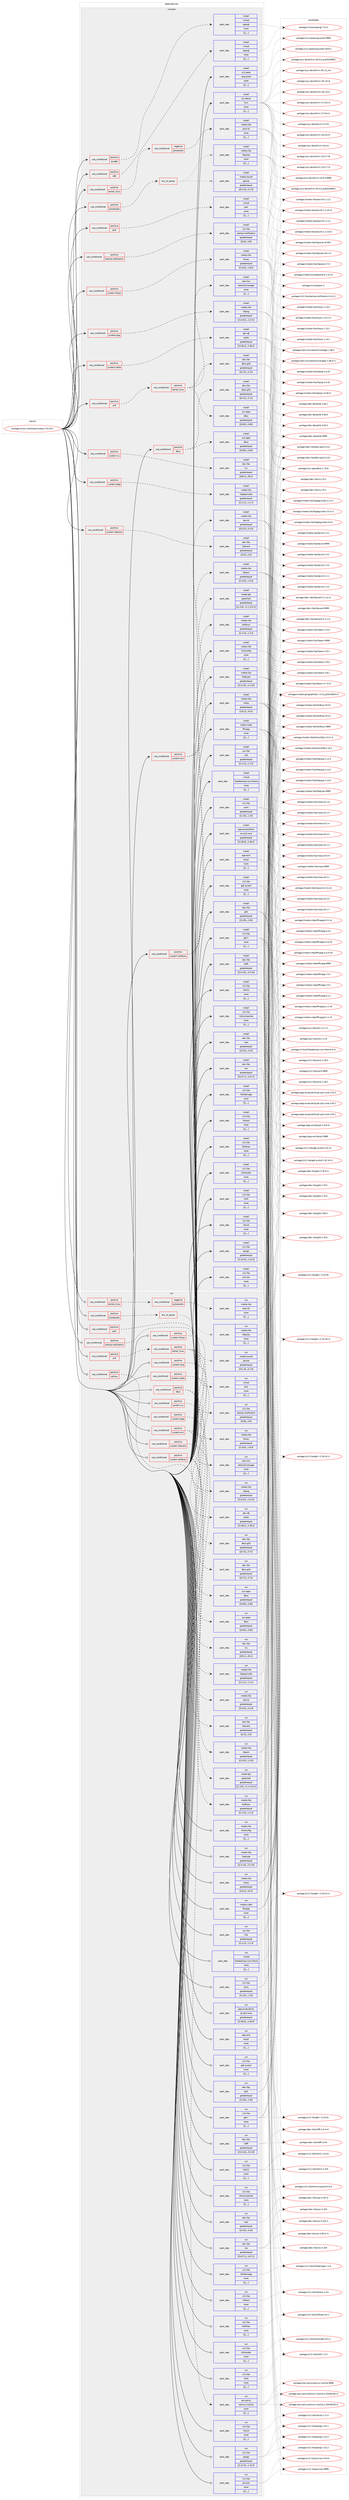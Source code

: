 digraph prolog {

# *************
# Graph options
# *************

newrank=true;
concentrate=true;
compound=true;
graph [rankdir=LR,fontname=Helvetica,fontsize=10,ranksep=1.5];#, ranksep=2.5, nodesep=0.2];
edge  [arrowhead=vee];
node  [fontname=Helvetica,fontsize=10];

# **********
# The ebuild
# **********

subgraph cluster_leftcol {
color=gray;
label=<<i>ebuild</i>>;
id [label="portage://www-client/seamonkey-2.53.18.1", color=red, width=4, href="../www-client/seamonkey-2.53.18.1.svg"];
}

# ****************
# The dependencies
# ****************

subgraph cluster_midcol {
color=gray;
label=<<i>dependencies</i>>;
subgraph cluster_compile {
fillcolor="#eeeeee";
style=filled;
label=<<i>compile</i>>;
subgraph cond125153 {
dependency470625 [label=<<TABLE BORDER="0" CELLBORDER="1" CELLSPACING="0" CELLPADDING="4"><TR><TD ROWSPAN="3" CELLPADDING="10">use_conditional</TD></TR><TR><TD>positive</TD></TR><TR><TD>amd64</TD></TR></TABLE>>, shape=none, color=red];
subgraph pack341980 {
dependency470626 [label=<<TABLE BORDER="0" CELLBORDER="1" CELLSPACING="0" CELLPADDING="4" WIDTH="220"><TR><TD ROWSPAN="6" CELLPADDING="30">pack_dep</TD></TR><TR><TD WIDTH="110">install</TD></TR><TR><TD>virtual</TD></TR><TR><TD>opengl</TD></TR><TR><TD>none</TD></TR><TR><TD>[[],,,,]</TD></TR></TABLE>>, shape=none, color=blue];
}
dependency470625:e -> dependency470626:w [weight=20,style="dashed",arrowhead="vee"];
}
id:e -> dependency470625:w [weight=20,style="solid",arrowhead="vee"];
subgraph cond125154 {
dependency470627 [label=<<TABLE BORDER="0" CELLBORDER="1" CELLSPACING="0" CELLPADDING="4"><TR><TD ROWSPAN="3" CELLPADDING="10">use_conditional</TD></TR><TR><TD>positive</TD></TR><TR><TD>dbus</TD></TR></TABLE>>, shape=none, color=red];
subgraph pack341981 {
dependency470628 [label=<<TABLE BORDER="0" CELLBORDER="1" CELLSPACING="0" CELLPADDING="4" WIDTH="220"><TR><TD ROWSPAN="6" CELLPADDING="30">pack_dep</TD></TR><TR><TD WIDTH="110">install</TD></TR><TR><TD>dev-libs</TD></TR><TR><TD>dbus-glib</TD></TR><TR><TD>greaterequal</TD></TR><TR><TD>[[0,72],,,0.72]</TD></TR></TABLE>>, shape=none, color=blue];
}
dependency470627:e -> dependency470628:w [weight=20,style="dashed",arrowhead="vee"];
subgraph pack341982 {
dependency470629 [label=<<TABLE BORDER="0" CELLBORDER="1" CELLSPACING="0" CELLPADDING="4" WIDTH="220"><TR><TD ROWSPAN="6" CELLPADDING="30">pack_dep</TD></TR><TR><TD WIDTH="110">install</TD></TR><TR><TD>sys-apps</TD></TR><TR><TD>dbus</TD></TR><TR><TD>greaterequal</TD></TR><TR><TD>[[0,60],,,0.60]</TD></TR></TABLE>>, shape=none, color=blue];
}
dependency470627:e -> dependency470629:w [weight=20,style="dashed",arrowhead="vee"];
}
id:e -> dependency470627:w [weight=20,style="solid",arrowhead="vee"];
subgraph cond125155 {
dependency470630 [label=<<TABLE BORDER="0" CELLBORDER="1" CELLSPACING="0" CELLPADDING="4"><TR><TD ROWSPAN="3" CELLPADDING="10">use_conditional</TD></TR><TR><TD>positive</TD></TR><TR><TD>jack</TD></TR></TABLE>>, shape=none, color=red];
subgraph pack341983 {
dependency470631 [label=<<TABLE BORDER="0" CELLBORDER="1" CELLSPACING="0" CELLPADDING="4" WIDTH="220"><TR><TD ROWSPAN="6" CELLPADDING="30">pack_dep</TD></TR><TR><TD WIDTH="110">install</TD></TR><TR><TD>virtual</TD></TR><TR><TD>jack</TD></TR><TR><TD>none</TD></TR><TR><TD>[[],,,,]</TD></TR></TABLE>>, shape=none, color=blue];
}
dependency470630:e -> dependency470631:w [weight=20,style="dashed",arrowhead="vee"];
}
id:e -> dependency470630:w [weight=20,style="solid",arrowhead="vee"];
subgraph cond125156 {
dependency470632 [label=<<TABLE BORDER="0" CELLBORDER="1" CELLSPACING="0" CELLPADDING="4"><TR><TD ROWSPAN="3" CELLPADDING="10">use_conditional</TD></TR><TR><TD>positive</TD></TR><TR><TD>kernel_linux</TD></TR></TABLE>>, shape=none, color=red];
subgraph cond125157 {
dependency470633 [label=<<TABLE BORDER="0" CELLBORDER="1" CELLSPACING="0" CELLPADDING="4"><TR><TD ROWSPAN="3" CELLPADDING="10">use_conditional</TD></TR><TR><TD>negative</TD></TR><TR><TD>pulseaudio</TD></TR></TABLE>>, shape=none, color=red];
subgraph pack341984 {
dependency470634 [label=<<TABLE BORDER="0" CELLBORDER="1" CELLSPACING="0" CELLPADDING="4" WIDTH="220"><TR><TD ROWSPAN="6" CELLPADDING="30">pack_dep</TD></TR><TR><TD WIDTH="110">install</TD></TR><TR><TD>media-libs</TD></TR><TR><TD>alsa-lib</TD></TR><TR><TD>none</TD></TR><TR><TD>[[],,,,]</TD></TR></TABLE>>, shape=none, color=blue];
}
dependency470633:e -> dependency470634:w [weight=20,style="dashed",arrowhead="vee"];
}
dependency470632:e -> dependency470633:w [weight=20,style="dashed",arrowhead="vee"];
}
id:e -> dependency470632:w [weight=20,style="solid",arrowhead="vee"];
subgraph cond125158 {
dependency470635 [label=<<TABLE BORDER="0" CELLBORDER="1" CELLSPACING="0" CELLPADDING="4"><TR><TD ROWSPAN="3" CELLPADDING="10">use_conditional</TD></TR><TR><TD>positive</TD></TR><TR><TD>pulseaudio</TD></TR></TABLE>>, shape=none, color=red];
subgraph any3274 {
dependency470636 [label=<<TABLE BORDER="0" CELLBORDER="1" CELLSPACING="0" CELLPADDING="4"><TR><TD CELLPADDING="10">any_of_group</TD></TR></TABLE>>, shape=none, color=red];subgraph pack341985 {
dependency470637 [label=<<TABLE BORDER="0" CELLBORDER="1" CELLSPACING="0" CELLPADDING="4" WIDTH="220"><TR><TD ROWSPAN="6" CELLPADDING="30">pack_dep</TD></TR><TR><TD WIDTH="110">install</TD></TR><TR><TD>media-libs</TD></TR><TR><TD>libpulse</TD></TR><TR><TD>none</TD></TR><TR><TD>[[],,,,]</TD></TR></TABLE>>, shape=none, color=blue];
}
dependency470636:e -> dependency470637:w [weight=20,style="dotted",arrowhead="oinv"];
subgraph pack341986 {
dependency470638 [label=<<TABLE BORDER="0" CELLBORDER="1" CELLSPACING="0" CELLPADDING="4" WIDTH="220"><TR><TD ROWSPAN="6" CELLPADDING="30">pack_dep</TD></TR><TR><TD WIDTH="110">install</TD></TR><TR><TD>media-sound</TD></TR><TR><TD>apulse</TD></TR><TR><TD>greaterequal</TD></TR><TR><TD>[[0,1,9],,,0.1.9]</TD></TR></TABLE>>, shape=none, color=blue];
}
dependency470636:e -> dependency470638:w [weight=20,style="dotted",arrowhead="oinv"];
}
dependency470635:e -> dependency470636:w [weight=20,style="dashed",arrowhead="vee"];
}
id:e -> dependency470635:w [weight=20,style="solid",arrowhead="vee"];
subgraph cond125159 {
dependency470639 [label=<<TABLE BORDER="0" CELLBORDER="1" CELLSPACING="0" CELLPADDING="4"><TR><TD ROWSPAN="3" CELLPADDING="10">use_conditional</TD></TR><TR><TD>positive</TD></TR><TR><TD>startup-notification</TD></TR></TABLE>>, shape=none, color=red];
subgraph pack341987 {
dependency470640 [label=<<TABLE BORDER="0" CELLBORDER="1" CELLSPACING="0" CELLPADDING="4" WIDTH="220"><TR><TD ROWSPAN="6" CELLPADDING="30">pack_dep</TD></TR><TR><TD WIDTH="110">install</TD></TR><TR><TD>x11-libs</TD></TR><TR><TD>startup-notification</TD></TR><TR><TD>greaterequal</TD></TR><TR><TD>[[0,8],,,0.8]</TD></TR></TABLE>>, shape=none, color=blue];
}
dependency470639:e -> dependency470640:w [weight=20,style="dashed",arrowhead="vee"];
}
id:e -> dependency470639:w [weight=20,style="solid",arrowhead="vee"];
subgraph cond125160 {
dependency470641 [label=<<TABLE BORDER="0" CELLBORDER="1" CELLSPACING="0" CELLPADDING="4"><TR><TD ROWSPAN="3" CELLPADDING="10">use_conditional</TD></TR><TR><TD>positive</TD></TR><TR><TD>system-av1</TD></TR></TABLE>>, shape=none, color=red];
subgraph pack341988 {
dependency470642 [label=<<TABLE BORDER="0" CELLBORDER="1" CELLSPACING="0" CELLPADDING="4" WIDTH="220"><TR><TD ROWSPAN="6" CELLPADDING="30">pack_dep</TD></TR><TR><TD WIDTH="110">install</TD></TR><TR><TD>media-libs</TD></TR><TR><TD>dav1d</TD></TR><TR><TD>greaterequal</TD></TR><TR><TD>[[0,3,0],,,0.3.0]</TD></TR></TABLE>>, shape=none, color=blue];
}
dependency470641:e -> dependency470642:w [weight=20,style="dashed",arrowhead="vee"];
subgraph pack341989 {
dependency470643 [label=<<TABLE BORDER="0" CELLBORDER="1" CELLSPACING="0" CELLPADDING="4" WIDTH="220"><TR><TD ROWSPAN="6" CELLPADDING="30">pack_dep</TD></TR><TR><TD WIDTH="110">install</TD></TR><TR><TD>media-libs</TD></TR><TR><TD>libaom</TD></TR><TR><TD>greaterequal</TD></TR><TR><TD>[[1,0,0],,,1.0.0]</TD></TR></TABLE>>, shape=none, color=blue];
}
dependency470641:e -> dependency470643:w [weight=20,style="dashed",arrowhead="vee"];
}
id:e -> dependency470641:w [weight=20,style="solid",arrowhead="vee"];
subgraph cond125161 {
dependency470644 [label=<<TABLE BORDER="0" CELLBORDER="1" CELLSPACING="0" CELLPADDING="4"><TR><TD ROWSPAN="3" CELLPADDING="10">use_conditional</TD></TR><TR><TD>positive</TD></TR><TR><TD>system-harfbuzz</TD></TR></TABLE>>, shape=none, color=red];
subgraph pack341990 {
dependency470645 [label=<<TABLE BORDER="0" CELLBORDER="1" CELLSPACING="0" CELLPADDING="4" WIDTH="220"><TR><TD ROWSPAN="6" CELLPADDING="30">pack_dep</TD></TR><TR><TD WIDTH="110">install</TD></TR><TR><TD>media-gfx</TD></TR><TR><TD>graphite2</TD></TR><TR><TD>greaterequal</TD></TR><TR><TD>[[1,3,9],,-r1,1.3.9-r1]</TD></TR></TABLE>>, shape=none, color=blue];
}
dependency470644:e -> dependency470645:w [weight=20,style="dashed",arrowhead="vee"];
subgraph pack341991 {
dependency470646 [label=<<TABLE BORDER="0" CELLBORDER="1" CELLSPACING="0" CELLPADDING="4" WIDTH="220"><TR><TD ROWSPAN="6" CELLPADDING="30">pack_dep</TD></TR><TR><TD WIDTH="110">install</TD></TR><TR><TD>media-libs</TD></TR><TR><TD>harfbuzz</TD></TR><TR><TD>greaterequal</TD></TR><TR><TD>[[1,3,3],,,1.3.3]</TD></TR></TABLE>>, shape=none, color=blue];
}
dependency470644:e -> dependency470646:w [weight=20,style="dashed",arrowhead="vee"];
}
id:e -> dependency470644:w [weight=20,style="solid",arrowhead="vee"];
subgraph cond125162 {
dependency470647 [label=<<TABLE BORDER="0" CELLBORDER="1" CELLSPACING="0" CELLPADDING="4"><TR><TD ROWSPAN="3" CELLPADDING="10">use_conditional</TD></TR><TR><TD>positive</TD></TR><TR><TD>system-icu</TD></TR></TABLE>>, shape=none, color=red];
subgraph pack341992 {
dependency470648 [label=<<TABLE BORDER="0" CELLBORDER="1" CELLSPACING="0" CELLPADDING="4" WIDTH="220"><TR><TD ROWSPAN="6" CELLPADDING="30">pack_dep</TD></TR><TR><TD WIDTH="110">install</TD></TR><TR><TD>dev-libs</TD></TR><TR><TD>icu</TD></TR><TR><TD>greaterequal</TD></TR><TR><TD>[[59,1],,,59.1]</TD></TR></TABLE>>, shape=none, color=blue];
}
dependency470647:e -> dependency470648:w [weight=20,style="dashed",arrowhead="vee"];
}
id:e -> dependency470647:w [weight=20,style="solid",arrowhead="vee"];
subgraph cond125163 {
dependency470649 [label=<<TABLE BORDER="0" CELLBORDER="1" CELLSPACING="0" CELLPADDING="4"><TR><TD ROWSPAN="3" CELLPADDING="10">use_conditional</TD></TR><TR><TD>positive</TD></TR><TR><TD>system-jpeg</TD></TR></TABLE>>, shape=none, color=red];
subgraph pack341993 {
dependency470650 [label=<<TABLE BORDER="0" CELLBORDER="1" CELLSPACING="0" CELLPADDING="4" WIDTH="220"><TR><TD ROWSPAN="6" CELLPADDING="30">pack_dep</TD></TR><TR><TD WIDTH="110">install</TD></TR><TR><TD>media-libs</TD></TR><TR><TD>libjpeg-turbo</TD></TR><TR><TD>greaterequal</TD></TR><TR><TD>[[1,2,1],,,1.2.1]</TD></TR></TABLE>>, shape=none, color=blue];
}
dependency470649:e -> dependency470650:w [weight=20,style="dashed",arrowhead="vee"];
}
id:e -> dependency470649:w [weight=20,style="solid",arrowhead="vee"];
subgraph cond125164 {
dependency470651 [label=<<TABLE BORDER="0" CELLBORDER="1" CELLSPACING="0" CELLPADDING="4"><TR><TD ROWSPAN="3" CELLPADDING="10">use_conditional</TD></TR><TR><TD>positive</TD></TR><TR><TD>system-libevent</TD></TR></TABLE>>, shape=none, color=red];
subgraph pack341994 {
dependency470652 [label=<<TABLE BORDER="0" CELLBORDER="1" CELLSPACING="0" CELLPADDING="4" WIDTH="220"><TR><TD ROWSPAN="6" CELLPADDING="30">pack_dep</TD></TR><TR><TD WIDTH="110">install</TD></TR><TR><TD>dev-libs</TD></TR><TR><TD>libevent</TD></TR><TR><TD>greaterequal</TD></TR><TR><TD>[[2,0],,,2.0]</TD></TR></TABLE>>, shape=none, color=blue];
}
dependency470651:e -> dependency470652:w [weight=20,style="dashed",arrowhead="vee"];
}
id:e -> dependency470651:w [weight=20,style="solid",arrowhead="vee"];
subgraph cond125165 {
dependency470653 [label=<<TABLE BORDER="0" CELLBORDER="1" CELLSPACING="0" CELLPADDING="4"><TR><TD ROWSPAN="3" CELLPADDING="10">use_conditional</TD></TR><TR><TD>positive</TD></TR><TR><TD>system-libvpx</TD></TR></TABLE>>, shape=none, color=red];
subgraph pack341995 {
dependency470654 [label=<<TABLE BORDER="0" CELLBORDER="1" CELLSPACING="0" CELLPADDING="4" WIDTH="220"><TR><TD ROWSPAN="6" CELLPADDING="30">pack_dep</TD></TR><TR><TD WIDTH="110">install</TD></TR><TR><TD>media-libs</TD></TR><TR><TD>libvpx</TD></TR><TR><TD>greaterequal</TD></TR><TR><TD>[[1,8,0],,,1.8.0]</TD></TR></TABLE>>, shape=none, color=blue];
}
dependency470653:e -> dependency470654:w [weight=20,style="dashed",arrowhead="vee"];
}
id:e -> dependency470653:w [weight=20,style="solid",arrowhead="vee"];
subgraph cond125166 {
dependency470655 [label=<<TABLE BORDER="0" CELLBORDER="1" CELLSPACING="0" CELLPADDING="4"><TR><TD ROWSPAN="3" CELLPADDING="10">use_conditional</TD></TR><TR><TD>positive</TD></TR><TR><TD>system-png</TD></TR></TABLE>>, shape=none, color=red];
subgraph pack341996 {
dependency470656 [label=<<TABLE BORDER="0" CELLBORDER="1" CELLSPACING="0" CELLPADDING="4" WIDTH="220"><TR><TD ROWSPAN="6" CELLPADDING="30">pack_dep</TD></TR><TR><TD WIDTH="110">install</TD></TR><TR><TD>media-libs</TD></TR><TR><TD>libpng</TD></TR><TR><TD>greaterequal</TD></TR><TR><TD>[[1,6,31],,,1.6.31]</TD></TR></TABLE>>, shape=none, color=blue];
}
dependency470655:e -> dependency470656:w [weight=20,style="dashed",arrowhead="vee"];
}
id:e -> dependency470655:w [weight=20,style="solid",arrowhead="vee"];
subgraph cond125167 {
dependency470657 [label=<<TABLE BORDER="0" CELLBORDER="1" CELLSPACING="0" CELLPADDING="4"><TR><TD ROWSPAN="3" CELLPADDING="10">use_conditional</TD></TR><TR><TD>positive</TD></TR><TR><TD>system-sqlite</TD></TR></TABLE>>, shape=none, color=red];
subgraph pack341997 {
dependency470658 [label=<<TABLE BORDER="0" CELLBORDER="1" CELLSPACING="0" CELLPADDING="4" WIDTH="220"><TR><TD ROWSPAN="6" CELLPADDING="30">pack_dep</TD></TR><TR><TD WIDTH="110">install</TD></TR><TR><TD>dev-db</TD></TR><TR><TD>sqlite</TD></TR><TR><TD>greaterequal</TD></TR><TR><TD>[[3,38,2],,,3.38.2]</TD></TR></TABLE>>, shape=none, color=blue];
}
dependency470657:e -> dependency470658:w [weight=20,style="dashed",arrowhead="vee"];
}
id:e -> dependency470657:w [weight=20,style="solid",arrowhead="vee"];
subgraph cond125168 {
dependency470659 [label=<<TABLE BORDER="0" CELLBORDER="1" CELLSPACING="0" CELLPADDING="4"><TR><TD ROWSPAN="3" CELLPADDING="10">use_conditional</TD></TR><TR><TD>positive</TD></TR><TR><TD>wifi</TD></TR></TABLE>>, shape=none, color=red];
subgraph cond125169 {
dependency470660 [label=<<TABLE BORDER="0" CELLBORDER="1" CELLSPACING="0" CELLPADDING="4"><TR><TD ROWSPAN="3" CELLPADDING="10">use_conditional</TD></TR><TR><TD>positive</TD></TR><TR><TD>kernel_linux</TD></TR></TABLE>>, shape=none, color=red];
subgraph pack341998 {
dependency470661 [label=<<TABLE BORDER="0" CELLBORDER="1" CELLSPACING="0" CELLPADDING="4" WIDTH="220"><TR><TD ROWSPAN="6" CELLPADDING="30">pack_dep</TD></TR><TR><TD WIDTH="110">install</TD></TR><TR><TD>dev-libs</TD></TR><TR><TD>dbus-glib</TD></TR><TR><TD>greaterequal</TD></TR><TR><TD>[[0,72],,,0.72]</TD></TR></TABLE>>, shape=none, color=blue];
}
dependency470660:e -> dependency470661:w [weight=20,style="dashed",arrowhead="vee"];
subgraph pack341999 {
dependency470662 [label=<<TABLE BORDER="0" CELLBORDER="1" CELLSPACING="0" CELLPADDING="4" WIDTH="220"><TR><TD ROWSPAN="6" CELLPADDING="30">pack_dep</TD></TR><TR><TD WIDTH="110">install</TD></TR><TR><TD>net-misc</TD></TR><TR><TD>networkmanager</TD></TR><TR><TD>none</TD></TR><TR><TD>[[],,,,]</TD></TR></TABLE>>, shape=none, color=blue];
}
dependency470660:e -> dependency470662:w [weight=20,style="dashed",arrowhead="vee"];
subgraph pack342000 {
dependency470663 [label=<<TABLE BORDER="0" CELLBORDER="1" CELLSPACING="0" CELLPADDING="4" WIDTH="220"><TR><TD ROWSPAN="6" CELLPADDING="30">pack_dep</TD></TR><TR><TD WIDTH="110">install</TD></TR><TR><TD>sys-apps</TD></TR><TR><TD>dbus</TD></TR><TR><TD>greaterequal</TD></TR><TR><TD>[[0,60],,,0.60]</TD></TR></TABLE>>, shape=none, color=blue];
}
dependency470660:e -> dependency470663:w [weight=20,style="dashed",arrowhead="vee"];
}
dependency470659:e -> dependency470660:w [weight=20,style="dashed",arrowhead="vee"];
}
id:e -> dependency470659:w [weight=20,style="solid",arrowhead="vee"];
subgraph cond125170 {
dependency470664 [label=<<TABLE BORDER="0" CELLBORDER="1" CELLSPACING="0" CELLPADDING="4"><TR><TD ROWSPAN="3" CELLPADDING="10">use_conditional</TD></TR><TR><TD>positive</TD></TR><TR><TD>x86</TD></TR></TABLE>>, shape=none, color=red];
subgraph pack342001 {
dependency470665 [label=<<TABLE BORDER="0" CELLBORDER="1" CELLSPACING="0" CELLPADDING="4" WIDTH="220"><TR><TD ROWSPAN="6" CELLPADDING="30">pack_dep</TD></TR><TR><TD WIDTH="110">install</TD></TR><TR><TD>virtual</TD></TR><TR><TD>opengl</TD></TR><TR><TD>none</TD></TR><TR><TD>[[],,,,]</TD></TR></TABLE>>, shape=none, color=blue];
}
dependency470664:e -> dependency470665:w [weight=20,style="dashed",arrowhead="vee"];
}
id:e -> dependency470664:w [weight=20,style="solid",arrowhead="vee"];
subgraph pack342002 {
dependency470666 [label=<<TABLE BORDER="0" CELLBORDER="1" CELLSPACING="0" CELLPADDING="4" WIDTH="220"><TR><TD ROWSPAN="6" CELLPADDING="30">pack_dep</TD></TR><TR><TD WIDTH="110">install</TD></TR><TR><TD>app-accessibility</TD></TR><TR><TD>at-spi2-core</TD></TR><TR><TD>greaterequal</TD></TR><TR><TD>[[2,46,0],,,2.46.0]</TD></TR></TABLE>>, shape=none, color=blue];
}
id:e -> dependency470666:w [weight=20,style="solid",arrowhead="vee"];
subgraph pack342003 {
dependency470667 [label=<<TABLE BORDER="0" CELLBORDER="1" CELLSPACING="0" CELLPADDING="4" WIDTH="220"><TR><TD ROWSPAN="6" CELLPADDING="30">pack_dep</TD></TR><TR><TD WIDTH="110">install</TD></TR><TR><TD>app-arch</TD></TR><TR><TD>bzip2</TD></TR><TR><TD>none</TD></TR><TR><TD>[[],,,,]</TD></TR></TABLE>>, shape=none, color=blue];
}
id:e -> dependency470667:w [weight=20,style="solid",arrowhead="vee"];
subgraph pack342004 {
dependency470668 [label=<<TABLE BORDER="0" CELLBORDER="1" CELLSPACING="0" CELLPADDING="4" WIDTH="220"><TR><TD ROWSPAN="6" CELLPADDING="30">pack_dep</TD></TR><TR><TD WIDTH="110">install</TD></TR><TR><TD>dev-libs</TD></TR><TR><TD>glib</TD></TR><TR><TD>greaterequal</TD></TR><TR><TD>[[2,26],,,2.26]</TD></TR></TABLE>>, shape=none, color=blue];
}
id:e -> dependency470668:w [weight=20,style="solid",arrowhead="vee"];
subgraph pack342005 {
dependency470669 [label=<<TABLE BORDER="0" CELLBORDER="1" CELLSPACING="0" CELLPADDING="4" WIDTH="220"><TR><TD ROWSPAN="6" CELLPADDING="30">pack_dep</TD></TR><TR><TD WIDTH="110">install</TD></TR><TR><TD>dev-libs</TD></TR><TR><TD>libffi</TD></TR><TR><TD>greaterequal</TD></TR><TR><TD>[[3,0,10],,,3.0.10]</TD></TR></TABLE>>, shape=none, color=blue];
}
id:e -> dependency470669:w [weight=20,style="solid",arrowhead="vee"];
subgraph pack342006 {
dependency470670 [label=<<TABLE BORDER="0" CELLBORDER="1" CELLSPACING="0" CELLPADDING="4" WIDTH="220"><TR><TD ROWSPAN="6" CELLPADDING="30">pack_dep</TD></TR><TR><TD WIDTH="110">install</TD></TR><TR><TD>dev-libs</TD></TR><TR><TD>nspr</TD></TR><TR><TD>greaterequal</TD></TR><TR><TD>[[4,23],,,4.23]</TD></TR></TABLE>>, shape=none, color=blue];
}
id:e -> dependency470670:w [weight=20,style="solid",arrowhead="vee"];
subgraph pack342007 {
dependency470671 [label=<<TABLE BORDER="0" CELLBORDER="1" CELLSPACING="0" CELLPADDING="4" WIDTH="220"><TR><TD ROWSPAN="6" CELLPADDING="30">pack_dep</TD></TR><TR><TD WIDTH="110">install</TD></TR><TR><TD>dev-libs</TD></TR><TR><TD>nss</TD></TR><TR><TD>greaterequal</TD></TR><TR><TD>[[3,47,1],,,3.47.1]</TD></TR></TABLE>>, shape=none, color=blue];
}
id:e -> dependency470671:w [weight=20,style="solid",arrowhead="vee"];
subgraph pack342008 {
dependency470672 [label=<<TABLE BORDER="0" CELLBORDER="1" CELLSPACING="0" CELLPADDING="4" WIDTH="220"><TR><TD ROWSPAN="6" CELLPADDING="30">pack_dep</TD></TR><TR><TD WIDTH="110">install</TD></TR><TR><TD>media-libs</TD></TR><TR><TD>fontconfig</TD></TR><TR><TD>none</TD></TR><TR><TD>[[],,,,]</TD></TR></TABLE>>, shape=none, color=blue];
}
id:e -> dependency470672:w [weight=20,style="solid",arrowhead="vee"];
subgraph pack342009 {
dependency470673 [label=<<TABLE BORDER="0" CELLBORDER="1" CELLSPACING="0" CELLPADDING="4" WIDTH="220"><TR><TD ROWSPAN="6" CELLPADDING="30">pack_dep</TD></TR><TR><TD WIDTH="110">install</TD></TR><TR><TD>media-libs</TD></TR><TR><TD>freetype</TD></TR><TR><TD>greaterequal</TD></TR><TR><TD>[[2,4,10],,,2.4.10]</TD></TR></TABLE>>, shape=none, color=blue];
}
id:e -> dependency470673:w [weight=20,style="solid",arrowhead="vee"];
subgraph pack342010 {
dependency470674 [label=<<TABLE BORDER="0" CELLBORDER="1" CELLSPACING="0" CELLPADDING="4" WIDTH="220"><TR><TD ROWSPAN="6" CELLPADDING="30">pack_dep</TD></TR><TR><TD WIDTH="110">install</TD></TR><TR><TD>media-libs</TD></TR><TR><TD>mesa</TD></TR><TR><TD>greaterequal</TD></TR><TR><TD>[[10,2],,,10.2]</TD></TR></TABLE>>, shape=none, color=blue];
}
id:e -> dependency470674:w [weight=20,style="solid",arrowhead="vee"];
subgraph pack342011 {
dependency470675 [label=<<TABLE BORDER="0" CELLBORDER="1" CELLSPACING="0" CELLPADDING="4" WIDTH="220"><TR><TD ROWSPAN="6" CELLPADDING="30">pack_dep</TD></TR><TR><TD WIDTH="110">install</TD></TR><TR><TD>media-video</TD></TR><TR><TD>ffmpeg</TD></TR><TR><TD>none</TD></TR><TR><TD>[[],,,,]</TD></TR></TABLE>>, shape=none, color=blue];
}
id:e -> dependency470675:w [weight=20,style="solid",arrowhead="vee"];
subgraph pack342012 {
dependency470676 [label=<<TABLE BORDER="0" CELLBORDER="1" CELLSPACING="0" CELLPADDING="4" WIDTH="220"><TR><TD ROWSPAN="6" CELLPADDING="30">pack_dep</TD></TR><TR><TD WIDTH="110">install</TD></TR><TR><TD>sys-libs</TD></TR><TR><TD>zlib</TD></TR><TR><TD>greaterequal</TD></TR><TR><TD>[[1,2,3],,,1.2.3]</TD></TR></TABLE>>, shape=none, color=blue];
}
id:e -> dependency470676:w [weight=20,style="solid",arrowhead="vee"];
subgraph pack342013 {
dependency470677 [label=<<TABLE BORDER="0" CELLBORDER="1" CELLSPACING="0" CELLPADDING="4" WIDTH="220"><TR><TD ROWSPAN="6" CELLPADDING="30">pack_dep</TD></TR><TR><TD WIDTH="110">install</TD></TR><TR><TD>virtual</TD></TR><TR><TD>freedesktop-icon-theme</TD></TR><TR><TD>none</TD></TR><TR><TD>[[],,,,]</TD></TR></TABLE>>, shape=none, color=blue];
}
id:e -> dependency470677:w [weight=20,style="solid",arrowhead="vee"];
subgraph pack342014 {
dependency470678 [label=<<TABLE BORDER="0" CELLBORDER="1" CELLSPACING="0" CELLPADDING="4" WIDTH="220"><TR><TD ROWSPAN="6" CELLPADDING="30">pack_dep</TD></TR><TR><TD WIDTH="110">install</TD></TR><TR><TD>x11-base</TD></TR><TR><TD>xorg-proto</TD></TR><TR><TD>none</TD></TR><TR><TD>[[],,,,]</TD></TR></TABLE>>, shape=none, color=blue];
}
id:e -> dependency470678:w [weight=20,style="solid",arrowhead="vee"];
subgraph pack342015 {
dependency470679 [label=<<TABLE BORDER="0" CELLBORDER="1" CELLSPACING="0" CELLPADDING="4" WIDTH="220"><TR><TD ROWSPAN="6" CELLPADDING="30">pack_dep</TD></TR><TR><TD WIDTH="110">install</TD></TR><TR><TD>x11-libs</TD></TR><TR><TD>cairo</TD></TR><TR><TD>greaterequal</TD></TR><TR><TD>[[1,10],,,1.10]</TD></TR></TABLE>>, shape=none, color=blue];
}
id:e -> dependency470679:w [weight=20,style="solid",arrowhead="vee"];
subgraph pack342016 {
dependency470680 [label=<<TABLE BORDER="0" CELLBORDER="1" CELLSPACING="0" CELLPADDING="4" WIDTH="220"><TR><TD ROWSPAN="6" CELLPADDING="30">pack_dep</TD></TR><TR><TD WIDTH="110">install</TD></TR><TR><TD>x11-libs</TD></TR><TR><TD>gdk-pixbuf</TD></TR><TR><TD>none</TD></TR><TR><TD>[[],,,,]</TD></TR></TABLE>>, shape=none, color=blue];
}
id:e -> dependency470680:w [weight=20,style="solid",arrowhead="vee"];
subgraph pack342017 {
dependency470681 [label=<<TABLE BORDER="0" CELLBORDER="1" CELLSPACING="0" CELLPADDING="4" WIDTH="220"><TR><TD ROWSPAN="6" CELLPADDING="30">pack_dep</TD></TR><TR><TD WIDTH="110">install</TD></TR><TR><TD>x11-libs</TD></TR><TR><TD>gtk+</TD></TR><TR><TD>none</TD></TR><TR><TD>[[],,,,]</TD></TR></TABLE>>, shape=none, color=blue];
}
id:e -> dependency470681:w [weight=20,style="solid",arrowhead="vee"];
subgraph pack342018 {
dependency470682 [label=<<TABLE BORDER="0" CELLBORDER="1" CELLSPACING="0" CELLPADDING="4" WIDTH="220"><TR><TD ROWSPAN="6" CELLPADDING="30">pack_dep</TD></TR><TR><TD WIDTH="110">install</TD></TR><TR><TD>x11-libs</TD></TR><TR><TD>libX11</TD></TR><TR><TD>none</TD></TR><TR><TD>[[],,,,]</TD></TR></TABLE>>, shape=none, color=blue];
}
id:e -> dependency470682:w [weight=20,style="solid",arrowhead="vee"];
subgraph pack342019 {
dependency470683 [label=<<TABLE BORDER="0" CELLBORDER="1" CELLSPACING="0" CELLPADDING="4" WIDTH="220"><TR><TD ROWSPAN="6" CELLPADDING="30">pack_dep</TD></TR><TR><TD WIDTH="110">install</TD></TR><TR><TD>x11-libs</TD></TR><TR><TD>libXcomposite</TD></TR><TR><TD>none</TD></TR><TR><TD>[[],,,,]</TD></TR></TABLE>>, shape=none, color=blue];
}
id:e -> dependency470683:w [weight=20,style="solid",arrowhead="vee"];
subgraph pack342020 {
dependency470684 [label=<<TABLE BORDER="0" CELLBORDER="1" CELLSPACING="0" CELLPADDING="4" WIDTH="220"><TR><TD ROWSPAN="6" CELLPADDING="30">pack_dep</TD></TR><TR><TD WIDTH="110">install</TD></TR><TR><TD>x11-libs</TD></TR><TR><TD>libXdamage</TD></TR><TR><TD>none</TD></TR><TR><TD>[[],,,,]</TD></TR></TABLE>>, shape=none, color=blue];
}
id:e -> dependency470684:w [weight=20,style="solid",arrowhead="vee"];
subgraph pack342021 {
dependency470685 [label=<<TABLE BORDER="0" CELLBORDER="1" CELLSPACING="0" CELLPADDING="4" WIDTH="220"><TR><TD ROWSPAN="6" CELLPADDING="30">pack_dep</TD></TR><TR><TD WIDTH="110">install</TD></TR><TR><TD>x11-libs</TD></TR><TR><TD>libXext</TD></TR><TR><TD>none</TD></TR><TR><TD>[[],,,,]</TD></TR></TABLE>>, shape=none, color=blue];
}
id:e -> dependency470685:w [weight=20,style="solid",arrowhead="vee"];
subgraph pack342022 {
dependency470686 [label=<<TABLE BORDER="0" CELLBORDER="1" CELLSPACING="0" CELLPADDING="4" WIDTH="220"><TR><TD ROWSPAN="6" CELLPADDING="30">pack_dep</TD></TR><TR><TD WIDTH="110">install</TD></TR><TR><TD>x11-libs</TD></TR><TR><TD>libXfixes</TD></TR><TR><TD>none</TD></TR><TR><TD>[[],,,,]</TD></TR></TABLE>>, shape=none, color=blue];
}
id:e -> dependency470686:w [weight=20,style="solid",arrowhead="vee"];
subgraph pack342023 {
dependency470687 [label=<<TABLE BORDER="0" CELLBORDER="1" CELLSPACING="0" CELLPADDING="4" WIDTH="220"><TR><TD ROWSPAN="6" CELLPADDING="30">pack_dep</TD></TR><TR><TD WIDTH="110">install</TD></TR><TR><TD>x11-libs</TD></TR><TR><TD>libXrender</TD></TR><TR><TD>none</TD></TR><TR><TD>[[],,,,]</TD></TR></TABLE>>, shape=none, color=blue];
}
id:e -> dependency470687:w [weight=20,style="solid",arrowhead="vee"];
subgraph pack342024 {
dependency470688 [label=<<TABLE BORDER="0" CELLBORDER="1" CELLSPACING="0" CELLPADDING="4" WIDTH="220"><TR><TD ROWSPAN="6" CELLPADDING="30">pack_dep</TD></TR><TR><TD WIDTH="110">install</TD></TR><TR><TD>x11-libs</TD></TR><TR><TD>libXt</TD></TR><TR><TD>none</TD></TR><TR><TD>[[],,,,]</TD></TR></TABLE>>, shape=none, color=blue];
}
id:e -> dependency470688:w [weight=20,style="solid",arrowhead="vee"];
subgraph pack342025 {
dependency470689 [label=<<TABLE BORDER="0" CELLBORDER="1" CELLSPACING="0" CELLPADDING="4" WIDTH="220"><TR><TD ROWSPAN="6" CELLPADDING="30">pack_dep</TD></TR><TR><TD WIDTH="110">install</TD></TR><TR><TD>x11-libs</TD></TR><TR><TD>libxcb</TD></TR><TR><TD>none</TD></TR><TR><TD>[[],,,,]</TD></TR></TABLE>>, shape=none, color=blue];
}
id:e -> dependency470689:w [weight=20,style="solid",arrowhead="vee"];
subgraph pack342026 {
dependency470690 [label=<<TABLE BORDER="0" CELLBORDER="1" CELLSPACING="0" CELLPADDING="4" WIDTH="220"><TR><TD ROWSPAN="6" CELLPADDING="30">pack_dep</TD></TR><TR><TD WIDTH="110">install</TD></TR><TR><TD>x11-libs</TD></TR><TR><TD>pango</TD></TR><TR><TD>greaterequal</TD></TR><TR><TD>[[1,22,0],,,1.22.0]</TD></TR></TABLE>>, shape=none, color=blue];
}
id:e -> dependency470690:w [weight=20,style="solid",arrowhead="vee"];
subgraph pack342027 {
dependency470691 [label=<<TABLE BORDER="0" CELLBORDER="1" CELLSPACING="0" CELLPADDING="4" WIDTH="220"><TR><TD ROWSPAN="6" CELLPADDING="30">pack_dep</TD></TR><TR><TD WIDTH="110">install</TD></TR><TR><TD>x11-libs</TD></TR><TR><TD>pixman</TD></TR><TR><TD>none</TD></TR><TR><TD>[[],,,,]</TD></TR></TABLE>>, shape=none, color=blue];
}
id:e -> dependency470691:w [weight=20,style="solid",arrowhead="vee"];
subgraph pack342028 {
dependency470692 [label=<<TABLE BORDER="0" CELLBORDER="1" CELLSPACING="0" CELLPADDING="4" WIDTH="220"><TR><TD ROWSPAN="6" CELLPADDING="30">pack_dep</TD></TR><TR><TD WIDTH="110">install</TD></TR><TR><TD>sys-devel</TD></TR><TR><TD>llvm</TD></TR><TR><TD>none</TD></TR><TR><TD>[[],,,,]</TD></TR></TABLE>>, shape=none, color=blue];
}
id:e -> dependency470692:w [weight=20,style="solid",arrowhead="vee"];
}
subgraph cluster_compileandrun {
fillcolor="#eeeeee";
style=filled;
label=<<i>compile and run</i>>;
}
subgraph cluster_run {
fillcolor="#eeeeee";
style=filled;
label=<<i>run</i>>;
subgraph cond125171 {
dependency470693 [label=<<TABLE BORDER="0" CELLBORDER="1" CELLSPACING="0" CELLPADDING="4"><TR><TD ROWSPAN="3" CELLPADDING="10">use_conditional</TD></TR><TR><TD>positive</TD></TR><TR><TD>dbus</TD></TR></TABLE>>, shape=none, color=red];
subgraph pack342029 {
dependency470694 [label=<<TABLE BORDER="0" CELLBORDER="1" CELLSPACING="0" CELLPADDING="4" WIDTH="220"><TR><TD ROWSPAN="6" CELLPADDING="30">pack_dep</TD></TR><TR><TD WIDTH="110">run</TD></TR><TR><TD>dev-libs</TD></TR><TR><TD>dbus-glib</TD></TR><TR><TD>greaterequal</TD></TR><TR><TD>[[0,72],,,0.72]</TD></TR></TABLE>>, shape=none, color=blue];
}
dependency470693:e -> dependency470694:w [weight=20,style="dashed",arrowhead="vee"];
subgraph pack342030 {
dependency470695 [label=<<TABLE BORDER="0" CELLBORDER="1" CELLSPACING="0" CELLPADDING="4" WIDTH="220"><TR><TD ROWSPAN="6" CELLPADDING="30">pack_dep</TD></TR><TR><TD WIDTH="110">run</TD></TR><TR><TD>sys-apps</TD></TR><TR><TD>dbus</TD></TR><TR><TD>greaterequal</TD></TR><TR><TD>[[0,60],,,0.60]</TD></TR></TABLE>>, shape=none, color=blue];
}
dependency470693:e -> dependency470695:w [weight=20,style="dashed",arrowhead="vee"];
}
id:e -> dependency470693:w [weight=20,style="solid",arrowhead="odot"];
subgraph cond125172 {
dependency470696 [label=<<TABLE BORDER="0" CELLBORDER="1" CELLSPACING="0" CELLPADDING="4"><TR><TD ROWSPAN="3" CELLPADDING="10">use_conditional</TD></TR><TR><TD>positive</TD></TR><TR><TD>jack</TD></TR></TABLE>>, shape=none, color=red];
subgraph pack342031 {
dependency470697 [label=<<TABLE BORDER="0" CELLBORDER="1" CELLSPACING="0" CELLPADDING="4" WIDTH="220"><TR><TD ROWSPAN="6" CELLPADDING="30">pack_dep</TD></TR><TR><TD WIDTH="110">run</TD></TR><TR><TD>virtual</TD></TR><TR><TD>jack</TD></TR><TR><TD>none</TD></TR><TR><TD>[[],,,,]</TD></TR></TABLE>>, shape=none, color=blue];
}
dependency470696:e -> dependency470697:w [weight=20,style="dashed",arrowhead="vee"];
}
id:e -> dependency470696:w [weight=20,style="solid",arrowhead="odot"];
subgraph cond125173 {
dependency470698 [label=<<TABLE BORDER="0" CELLBORDER="1" CELLSPACING="0" CELLPADDING="4"><TR><TD ROWSPAN="3" CELLPADDING="10">use_conditional</TD></TR><TR><TD>positive</TD></TR><TR><TD>kernel_linux</TD></TR></TABLE>>, shape=none, color=red];
subgraph cond125174 {
dependency470699 [label=<<TABLE BORDER="0" CELLBORDER="1" CELLSPACING="0" CELLPADDING="4"><TR><TD ROWSPAN="3" CELLPADDING="10">use_conditional</TD></TR><TR><TD>negative</TD></TR><TR><TD>pulseaudio</TD></TR></TABLE>>, shape=none, color=red];
subgraph pack342032 {
dependency470700 [label=<<TABLE BORDER="0" CELLBORDER="1" CELLSPACING="0" CELLPADDING="4" WIDTH="220"><TR><TD ROWSPAN="6" CELLPADDING="30">pack_dep</TD></TR><TR><TD WIDTH="110">run</TD></TR><TR><TD>media-libs</TD></TR><TR><TD>alsa-lib</TD></TR><TR><TD>none</TD></TR><TR><TD>[[],,,,]</TD></TR></TABLE>>, shape=none, color=blue];
}
dependency470699:e -> dependency470700:w [weight=20,style="dashed",arrowhead="vee"];
}
dependency470698:e -> dependency470699:w [weight=20,style="dashed",arrowhead="vee"];
}
id:e -> dependency470698:w [weight=20,style="solid",arrowhead="odot"];
subgraph cond125175 {
dependency470701 [label=<<TABLE BORDER="0" CELLBORDER="1" CELLSPACING="0" CELLPADDING="4"><TR><TD ROWSPAN="3" CELLPADDING="10">use_conditional</TD></TR><TR><TD>positive</TD></TR><TR><TD>pulseaudio</TD></TR></TABLE>>, shape=none, color=red];
subgraph any3275 {
dependency470702 [label=<<TABLE BORDER="0" CELLBORDER="1" CELLSPACING="0" CELLPADDING="4"><TR><TD CELLPADDING="10">any_of_group</TD></TR></TABLE>>, shape=none, color=red];subgraph pack342033 {
dependency470703 [label=<<TABLE BORDER="0" CELLBORDER="1" CELLSPACING="0" CELLPADDING="4" WIDTH="220"><TR><TD ROWSPAN="6" CELLPADDING="30">pack_dep</TD></TR><TR><TD WIDTH="110">run</TD></TR><TR><TD>media-libs</TD></TR><TR><TD>libpulse</TD></TR><TR><TD>none</TD></TR><TR><TD>[[],,,,]</TD></TR></TABLE>>, shape=none, color=blue];
}
dependency470702:e -> dependency470703:w [weight=20,style="dotted",arrowhead="oinv"];
subgraph pack342034 {
dependency470704 [label=<<TABLE BORDER="0" CELLBORDER="1" CELLSPACING="0" CELLPADDING="4" WIDTH="220"><TR><TD ROWSPAN="6" CELLPADDING="30">pack_dep</TD></TR><TR><TD WIDTH="110">run</TD></TR><TR><TD>media-sound</TD></TR><TR><TD>apulse</TD></TR><TR><TD>greaterequal</TD></TR><TR><TD>[[0,1,9],,,0.1.9]</TD></TR></TABLE>>, shape=none, color=blue];
}
dependency470702:e -> dependency470704:w [weight=20,style="dotted",arrowhead="oinv"];
}
dependency470701:e -> dependency470702:w [weight=20,style="dashed",arrowhead="vee"];
}
id:e -> dependency470701:w [weight=20,style="solid",arrowhead="odot"];
subgraph cond125176 {
dependency470705 [label=<<TABLE BORDER="0" CELLBORDER="1" CELLSPACING="0" CELLPADDING="4"><TR><TD ROWSPAN="3" CELLPADDING="10">use_conditional</TD></TR><TR><TD>positive</TD></TR><TR><TD>selinux</TD></TR></TABLE>>, shape=none, color=red];
subgraph pack342035 {
dependency470706 [label=<<TABLE BORDER="0" CELLBORDER="1" CELLSPACING="0" CELLPADDING="4" WIDTH="220"><TR><TD ROWSPAN="6" CELLPADDING="30">pack_dep</TD></TR><TR><TD WIDTH="110">run</TD></TR><TR><TD>sec-policy</TD></TR><TR><TD>selinux-mozilla</TD></TR><TR><TD>none</TD></TR><TR><TD>[[],,,,]</TD></TR></TABLE>>, shape=none, color=blue];
}
dependency470705:e -> dependency470706:w [weight=20,style="dashed",arrowhead="vee"];
}
id:e -> dependency470705:w [weight=20,style="solid",arrowhead="odot"];
subgraph cond125177 {
dependency470707 [label=<<TABLE BORDER="0" CELLBORDER="1" CELLSPACING="0" CELLPADDING="4"><TR><TD ROWSPAN="3" CELLPADDING="10">use_conditional</TD></TR><TR><TD>positive</TD></TR><TR><TD>startup-notification</TD></TR></TABLE>>, shape=none, color=red];
subgraph pack342036 {
dependency470708 [label=<<TABLE BORDER="0" CELLBORDER="1" CELLSPACING="0" CELLPADDING="4" WIDTH="220"><TR><TD ROWSPAN="6" CELLPADDING="30">pack_dep</TD></TR><TR><TD WIDTH="110">run</TD></TR><TR><TD>x11-libs</TD></TR><TR><TD>startup-notification</TD></TR><TR><TD>greaterequal</TD></TR><TR><TD>[[0,8],,,0.8]</TD></TR></TABLE>>, shape=none, color=blue];
}
dependency470707:e -> dependency470708:w [weight=20,style="dashed",arrowhead="vee"];
}
id:e -> dependency470707:w [weight=20,style="solid",arrowhead="odot"];
subgraph cond125178 {
dependency470709 [label=<<TABLE BORDER="0" CELLBORDER="1" CELLSPACING="0" CELLPADDING="4"><TR><TD ROWSPAN="3" CELLPADDING="10">use_conditional</TD></TR><TR><TD>positive</TD></TR><TR><TD>system-av1</TD></TR></TABLE>>, shape=none, color=red];
subgraph pack342037 {
dependency470710 [label=<<TABLE BORDER="0" CELLBORDER="1" CELLSPACING="0" CELLPADDING="4" WIDTH="220"><TR><TD ROWSPAN="6" CELLPADDING="30">pack_dep</TD></TR><TR><TD WIDTH="110">run</TD></TR><TR><TD>media-libs</TD></TR><TR><TD>dav1d</TD></TR><TR><TD>greaterequal</TD></TR><TR><TD>[[0,3,0],,,0.3.0]</TD></TR></TABLE>>, shape=none, color=blue];
}
dependency470709:e -> dependency470710:w [weight=20,style="dashed",arrowhead="vee"];
subgraph pack342038 {
dependency470711 [label=<<TABLE BORDER="0" CELLBORDER="1" CELLSPACING="0" CELLPADDING="4" WIDTH="220"><TR><TD ROWSPAN="6" CELLPADDING="30">pack_dep</TD></TR><TR><TD WIDTH="110">run</TD></TR><TR><TD>media-libs</TD></TR><TR><TD>libaom</TD></TR><TR><TD>greaterequal</TD></TR><TR><TD>[[1,0,0],,,1.0.0]</TD></TR></TABLE>>, shape=none, color=blue];
}
dependency470709:e -> dependency470711:w [weight=20,style="dashed",arrowhead="vee"];
}
id:e -> dependency470709:w [weight=20,style="solid",arrowhead="odot"];
subgraph cond125179 {
dependency470712 [label=<<TABLE BORDER="0" CELLBORDER="1" CELLSPACING="0" CELLPADDING="4"><TR><TD ROWSPAN="3" CELLPADDING="10">use_conditional</TD></TR><TR><TD>positive</TD></TR><TR><TD>system-harfbuzz</TD></TR></TABLE>>, shape=none, color=red];
subgraph pack342039 {
dependency470713 [label=<<TABLE BORDER="0" CELLBORDER="1" CELLSPACING="0" CELLPADDING="4" WIDTH="220"><TR><TD ROWSPAN="6" CELLPADDING="30">pack_dep</TD></TR><TR><TD WIDTH="110">run</TD></TR><TR><TD>media-gfx</TD></TR><TR><TD>graphite2</TD></TR><TR><TD>greaterequal</TD></TR><TR><TD>[[1,3,9],,-r1,1.3.9-r1]</TD></TR></TABLE>>, shape=none, color=blue];
}
dependency470712:e -> dependency470713:w [weight=20,style="dashed",arrowhead="vee"];
subgraph pack342040 {
dependency470714 [label=<<TABLE BORDER="0" CELLBORDER="1" CELLSPACING="0" CELLPADDING="4" WIDTH="220"><TR><TD ROWSPAN="6" CELLPADDING="30">pack_dep</TD></TR><TR><TD WIDTH="110">run</TD></TR><TR><TD>media-libs</TD></TR><TR><TD>harfbuzz</TD></TR><TR><TD>greaterequal</TD></TR><TR><TD>[[1,3,3],,,1.3.3]</TD></TR></TABLE>>, shape=none, color=blue];
}
dependency470712:e -> dependency470714:w [weight=20,style="dashed",arrowhead="vee"];
}
id:e -> dependency470712:w [weight=20,style="solid",arrowhead="odot"];
subgraph cond125180 {
dependency470715 [label=<<TABLE BORDER="0" CELLBORDER="1" CELLSPACING="0" CELLPADDING="4"><TR><TD ROWSPAN="3" CELLPADDING="10">use_conditional</TD></TR><TR><TD>positive</TD></TR><TR><TD>system-icu</TD></TR></TABLE>>, shape=none, color=red];
subgraph pack342041 {
dependency470716 [label=<<TABLE BORDER="0" CELLBORDER="1" CELLSPACING="0" CELLPADDING="4" WIDTH="220"><TR><TD ROWSPAN="6" CELLPADDING="30">pack_dep</TD></TR><TR><TD WIDTH="110">run</TD></TR><TR><TD>dev-libs</TD></TR><TR><TD>icu</TD></TR><TR><TD>greaterequal</TD></TR><TR><TD>[[59,1],,,59.1]</TD></TR></TABLE>>, shape=none, color=blue];
}
dependency470715:e -> dependency470716:w [weight=20,style="dashed",arrowhead="vee"];
}
id:e -> dependency470715:w [weight=20,style="solid",arrowhead="odot"];
subgraph cond125181 {
dependency470717 [label=<<TABLE BORDER="0" CELLBORDER="1" CELLSPACING="0" CELLPADDING="4"><TR><TD ROWSPAN="3" CELLPADDING="10">use_conditional</TD></TR><TR><TD>positive</TD></TR><TR><TD>system-jpeg</TD></TR></TABLE>>, shape=none, color=red];
subgraph pack342042 {
dependency470718 [label=<<TABLE BORDER="0" CELLBORDER="1" CELLSPACING="0" CELLPADDING="4" WIDTH="220"><TR><TD ROWSPAN="6" CELLPADDING="30">pack_dep</TD></TR><TR><TD WIDTH="110">run</TD></TR><TR><TD>media-libs</TD></TR><TR><TD>libjpeg-turbo</TD></TR><TR><TD>greaterequal</TD></TR><TR><TD>[[1,2,1],,,1.2.1]</TD></TR></TABLE>>, shape=none, color=blue];
}
dependency470717:e -> dependency470718:w [weight=20,style="dashed",arrowhead="vee"];
}
id:e -> dependency470717:w [weight=20,style="solid",arrowhead="odot"];
subgraph cond125182 {
dependency470719 [label=<<TABLE BORDER="0" CELLBORDER="1" CELLSPACING="0" CELLPADDING="4"><TR><TD ROWSPAN="3" CELLPADDING="10">use_conditional</TD></TR><TR><TD>positive</TD></TR><TR><TD>system-libevent</TD></TR></TABLE>>, shape=none, color=red];
subgraph pack342043 {
dependency470720 [label=<<TABLE BORDER="0" CELLBORDER="1" CELLSPACING="0" CELLPADDING="4" WIDTH="220"><TR><TD ROWSPAN="6" CELLPADDING="30">pack_dep</TD></TR><TR><TD WIDTH="110">run</TD></TR><TR><TD>dev-libs</TD></TR><TR><TD>libevent</TD></TR><TR><TD>greaterequal</TD></TR><TR><TD>[[2,0],,,2.0]</TD></TR></TABLE>>, shape=none, color=blue];
}
dependency470719:e -> dependency470720:w [weight=20,style="dashed",arrowhead="vee"];
}
id:e -> dependency470719:w [weight=20,style="solid",arrowhead="odot"];
subgraph cond125183 {
dependency470721 [label=<<TABLE BORDER="0" CELLBORDER="1" CELLSPACING="0" CELLPADDING="4"><TR><TD ROWSPAN="3" CELLPADDING="10">use_conditional</TD></TR><TR><TD>positive</TD></TR><TR><TD>system-libvpx</TD></TR></TABLE>>, shape=none, color=red];
subgraph pack342044 {
dependency470722 [label=<<TABLE BORDER="0" CELLBORDER="1" CELLSPACING="0" CELLPADDING="4" WIDTH="220"><TR><TD ROWSPAN="6" CELLPADDING="30">pack_dep</TD></TR><TR><TD WIDTH="110">run</TD></TR><TR><TD>media-libs</TD></TR><TR><TD>libvpx</TD></TR><TR><TD>greaterequal</TD></TR><TR><TD>[[1,8,0],,,1.8.0]</TD></TR></TABLE>>, shape=none, color=blue];
}
dependency470721:e -> dependency470722:w [weight=20,style="dashed",arrowhead="vee"];
}
id:e -> dependency470721:w [weight=20,style="solid",arrowhead="odot"];
subgraph cond125184 {
dependency470723 [label=<<TABLE BORDER="0" CELLBORDER="1" CELLSPACING="0" CELLPADDING="4"><TR><TD ROWSPAN="3" CELLPADDING="10">use_conditional</TD></TR><TR><TD>positive</TD></TR><TR><TD>system-png</TD></TR></TABLE>>, shape=none, color=red];
subgraph pack342045 {
dependency470724 [label=<<TABLE BORDER="0" CELLBORDER="1" CELLSPACING="0" CELLPADDING="4" WIDTH="220"><TR><TD ROWSPAN="6" CELLPADDING="30">pack_dep</TD></TR><TR><TD WIDTH="110">run</TD></TR><TR><TD>media-libs</TD></TR><TR><TD>libpng</TD></TR><TR><TD>greaterequal</TD></TR><TR><TD>[[1,6,31],,,1.6.31]</TD></TR></TABLE>>, shape=none, color=blue];
}
dependency470723:e -> dependency470724:w [weight=20,style="dashed",arrowhead="vee"];
}
id:e -> dependency470723:w [weight=20,style="solid",arrowhead="odot"];
subgraph cond125185 {
dependency470725 [label=<<TABLE BORDER="0" CELLBORDER="1" CELLSPACING="0" CELLPADDING="4"><TR><TD ROWSPAN="3" CELLPADDING="10">use_conditional</TD></TR><TR><TD>positive</TD></TR><TR><TD>system-sqlite</TD></TR></TABLE>>, shape=none, color=red];
subgraph pack342046 {
dependency470726 [label=<<TABLE BORDER="0" CELLBORDER="1" CELLSPACING="0" CELLPADDING="4" WIDTH="220"><TR><TD ROWSPAN="6" CELLPADDING="30">pack_dep</TD></TR><TR><TD WIDTH="110">run</TD></TR><TR><TD>dev-db</TD></TR><TR><TD>sqlite</TD></TR><TR><TD>greaterequal</TD></TR><TR><TD>[[3,38,2],,,3.38.2]</TD></TR></TABLE>>, shape=none, color=blue];
}
dependency470725:e -> dependency470726:w [weight=20,style="dashed",arrowhead="vee"];
}
id:e -> dependency470725:w [weight=20,style="solid",arrowhead="odot"];
subgraph cond125186 {
dependency470727 [label=<<TABLE BORDER="0" CELLBORDER="1" CELLSPACING="0" CELLPADDING="4"><TR><TD ROWSPAN="3" CELLPADDING="10">use_conditional</TD></TR><TR><TD>positive</TD></TR><TR><TD>wifi</TD></TR></TABLE>>, shape=none, color=red];
subgraph cond125187 {
dependency470728 [label=<<TABLE BORDER="0" CELLBORDER="1" CELLSPACING="0" CELLPADDING="4"><TR><TD ROWSPAN="3" CELLPADDING="10">use_conditional</TD></TR><TR><TD>positive</TD></TR><TR><TD>kernel_linux</TD></TR></TABLE>>, shape=none, color=red];
subgraph pack342047 {
dependency470729 [label=<<TABLE BORDER="0" CELLBORDER="1" CELLSPACING="0" CELLPADDING="4" WIDTH="220"><TR><TD ROWSPAN="6" CELLPADDING="30">pack_dep</TD></TR><TR><TD WIDTH="110">run</TD></TR><TR><TD>dev-libs</TD></TR><TR><TD>dbus-glib</TD></TR><TR><TD>greaterequal</TD></TR><TR><TD>[[0,72],,,0.72]</TD></TR></TABLE>>, shape=none, color=blue];
}
dependency470728:e -> dependency470729:w [weight=20,style="dashed",arrowhead="vee"];
subgraph pack342048 {
dependency470730 [label=<<TABLE BORDER="0" CELLBORDER="1" CELLSPACING="0" CELLPADDING="4" WIDTH="220"><TR><TD ROWSPAN="6" CELLPADDING="30">pack_dep</TD></TR><TR><TD WIDTH="110">run</TD></TR><TR><TD>net-misc</TD></TR><TR><TD>networkmanager</TD></TR><TR><TD>none</TD></TR><TR><TD>[[],,,,]</TD></TR></TABLE>>, shape=none, color=blue];
}
dependency470728:e -> dependency470730:w [weight=20,style="dashed",arrowhead="vee"];
subgraph pack342049 {
dependency470731 [label=<<TABLE BORDER="0" CELLBORDER="1" CELLSPACING="0" CELLPADDING="4" WIDTH="220"><TR><TD ROWSPAN="6" CELLPADDING="30">pack_dep</TD></TR><TR><TD WIDTH="110">run</TD></TR><TR><TD>sys-apps</TD></TR><TR><TD>dbus</TD></TR><TR><TD>greaterequal</TD></TR><TR><TD>[[0,60],,,0.60]</TD></TR></TABLE>>, shape=none, color=blue];
}
dependency470728:e -> dependency470731:w [weight=20,style="dashed",arrowhead="vee"];
}
dependency470727:e -> dependency470728:w [weight=20,style="dashed",arrowhead="vee"];
}
id:e -> dependency470727:w [weight=20,style="solid",arrowhead="odot"];
subgraph pack342050 {
dependency470732 [label=<<TABLE BORDER="0" CELLBORDER="1" CELLSPACING="0" CELLPADDING="4" WIDTH="220"><TR><TD ROWSPAN="6" CELLPADDING="30">pack_dep</TD></TR><TR><TD WIDTH="110">run</TD></TR><TR><TD>app-accessibility</TD></TR><TR><TD>at-spi2-core</TD></TR><TR><TD>greaterequal</TD></TR><TR><TD>[[2,46,0],,,2.46.0]</TD></TR></TABLE>>, shape=none, color=blue];
}
id:e -> dependency470732:w [weight=20,style="solid",arrowhead="odot"];
subgraph pack342051 {
dependency470733 [label=<<TABLE BORDER="0" CELLBORDER="1" CELLSPACING="0" CELLPADDING="4" WIDTH="220"><TR><TD ROWSPAN="6" CELLPADDING="30">pack_dep</TD></TR><TR><TD WIDTH="110">run</TD></TR><TR><TD>app-arch</TD></TR><TR><TD>bzip2</TD></TR><TR><TD>none</TD></TR><TR><TD>[[],,,,]</TD></TR></TABLE>>, shape=none, color=blue];
}
id:e -> dependency470733:w [weight=20,style="solid",arrowhead="odot"];
subgraph pack342052 {
dependency470734 [label=<<TABLE BORDER="0" CELLBORDER="1" CELLSPACING="0" CELLPADDING="4" WIDTH="220"><TR><TD ROWSPAN="6" CELLPADDING="30">pack_dep</TD></TR><TR><TD WIDTH="110">run</TD></TR><TR><TD>dev-libs</TD></TR><TR><TD>glib</TD></TR><TR><TD>greaterequal</TD></TR><TR><TD>[[2,26],,,2.26]</TD></TR></TABLE>>, shape=none, color=blue];
}
id:e -> dependency470734:w [weight=20,style="solid",arrowhead="odot"];
subgraph pack342053 {
dependency470735 [label=<<TABLE BORDER="0" CELLBORDER="1" CELLSPACING="0" CELLPADDING="4" WIDTH="220"><TR><TD ROWSPAN="6" CELLPADDING="30">pack_dep</TD></TR><TR><TD WIDTH="110">run</TD></TR><TR><TD>dev-libs</TD></TR><TR><TD>libffi</TD></TR><TR><TD>greaterequal</TD></TR><TR><TD>[[3,0,10],,,3.0.10]</TD></TR></TABLE>>, shape=none, color=blue];
}
id:e -> dependency470735:w [weight=20,style="solid",arrowhead="odot"];
subgraph pack342054 {
dependency470736 [label=<<TABLE BORDER="0" CELLBORDER="1" CELLSPACING="0" CELLPADDING="4" WIDTH="220"><TR><TD ROWSPAN="6" CELLPADDING="30">pack_dep</TD></TR><TR><TD WIDTH="110">run</TD></TR><TR><TD>dev-libs</TD></TR><TR><TD>nspr</TD></TR><TR><TD>greaterequal</TD></TR><TR><TD>[[4,23],,,4.23]</TD></TR></TABLE>>, shape=none, color=blue];
}
id:e -> dependency470736:w [weight=20,style="solid",arrowhead="odot"];
subgraph pack342055 {
dependency470737 [label=<<TABLE BORDER="0" CELLBORDER="1" CELLSPACING="0" CELLPADDING="4" WIDTH="220"><TR><TD ROWSPAN="6" CELLPADDING="30">pack_dep</TD></TR><TR><TD WIDTH="110">run</TD></TR><TR><TD>dev-libs</TD></TR><TR><TD>nss</TD></TR><TR><TD>greaterequal</TD></TR><TR><TD>[[3,47,1],,,3.47.1]</TD></TR></TABLE>>, shape=none, color=blue];
}
id:e -> dependency470737:w [weight=20,style="solid",arrowhead="odot"];
subgraph pack342056 {
dependency470738 [label=<<TABLE BORDER="0" CELLBORDER="1" CELLSPACING="0" CELLPADDING="4" WIDTH="220"><TR><TD ROWSPAN="6" CELLPADDING="30">pack_dep</TD></TR><TR><TD WIDTH="110">run</TD></TR><TR><TD>media-libs</TD></TR><TR><TD>fontconfig</TD></TR><TR><TD>none</TD></TR><TR><TD>[[],,,,]</TD></TR></TABLE>>, shape=none, color=blue];
}
id:e -> dependency470738:w [weight=20,style="solid",arrowhead="odot"];
subgraph pack342057 {
dependency470739 [label=<<TABLE BORDER="0" CELLBORDER="1" CELLSPACING="0" CELLPADDING="4" WIDTH="220"><TR><TD ROWSPAN="6" CELLPADDING="30">pack_dep</TD></TR><TR><TD WIDTH="110">run</TD></TR><TR><TD>media-libs</TD></TR><TR><TD>freetype</TD></TR><TR><TD>greaterequal</TD></TR><TR><TD>[[2,4,10],,,2.4.10]</TD></TR></TABLE>>, shape=none, color=blue];
}
id:e -> dependency470739:w [weight=20,style="solid",arrowhead="odot"];
subgraph pack342058 {
dependency470740 [label=<<TABLE BORDER="0" CELLBORDER="1" CELLSPACING="0" CELLPADDING="4" WIDTH="220"><TR><TD ROWSPAN="6" CELLPADDING="30">pack_dep</TD></TR><TR><TD WIDTH="110">run</TD></TR><TR><TD>media-libs</TD></TR><TR><TD>mesa</TD></TR><TR><TD>greaterequal</TD></TR><TR><TD>[[10,2],,,10.2]</TD></TR></TABLE>>, shape=none, color=blue];
}
id:e -> dependency470740:w [weight=20,style="solid",arrowhead="odot"];
subgraph pack342059 {
dependency470741 [label=<<TABLE BORDER="0" CELLBORDER="1" CELLSPACING="0" CELLPADDING="4" WIDTH="220"><TR><TD ROWSPAN="6" CELLPADDING="30">pack_dep</TD></TR><TR><TD WIDTH="110">run</TD></TR><TR><TD>media-video</TD></TR><TR><TD>ffmpeg</TD></TR><TR><TD>none</TD></TR><TR><TD>[[],,,,]</TD></TR></TABLE>>, shape=none, color=blue];
}
id:e -> dependency470741:w [weight=20,style="solid",arrowhead="odot"];
subgraph pack342060 {
dependency470742 [label=<<TABLE BORDER="0" CELLBORDER="1" CELLSPACING="0" CELLPADDING="4" WIDTH="220"><TR><TD ROWSPAN="6" CELLPADDING="30">pack_dep</TD></TR><TR><TD WIDTH="110">run</TD></TR><TR><TD>sys-libs</TD></TR><TR><TD>zlib</TD></TR><TR><TD>greaterequal</TD></TR><TR><TD>[[1,2,3],,,1.2.3]</TD></TR></TABLE>>, shape=none, color=blue];
}
id:e -> dependency470742:w [weight=20,style="solid",arrowhead="odot"];
subgraph pack342061 {
dependency470743 [label=<<TABLE BORDER="0" CELLBORDER="1" CELLSPACING="0" CELLPADDING="4" WIDTH="220"><TR><TD ROWSPAN="6" CELLPADDING="30">pack_dep</TD></TR><TR><TD WIDTH="110">run</TD></TR><TR><TD>virtual</TD></TR><TR><TD>freedesktop-icon-theme</TD></TR><TR><TD>none</TD></TR><TR><TD>[[],,,,]</TD></TR></TABLE>>, shape=none, color=blue];
}
id:e -> dependency470743:w [weight=20,style="solid",arrowhead="odot"];
subgraph pack342062 {
dependency470744 [label=<<TABLE BORDER="0" CELLBORDER="1" CELLSPACING="0" CELLPADDING="4" WIDTH="220"><TR><TD ROWSPAN="6" CELLPADDING="30">pack_dep</TD></TR><TR><TD WIDTH="110">run</TD></TR><TR><TD>x11-libs</TD></TR><TR><TD>cairo</TD></TR><TR><TD>greaterequal</TD></TR><TR><TD>[[1,10],,,1.10]</TD></TR></TABLE>>, shape=none, color=blue];
}
id:e -> dependency470744:w [weight=20,style="solid",arrowhead="odot"];
subgraph pack342063 {
dependency470745 [label=<<TABLE BORDER="0" CELLBORDER="1" CELLSPACING="0" CELLPADDING="4" WIDTH="220"><TR><TD ROWSPAN="6" CELLPADDING="30">pack_dep</TD></TR><TR><TD WIDTH="110">run</TD></TR><TR><TD>x11-libs</TD></TR><TR><TD>gdk-pixbuf</TD></TR><TR><TD>none</TD></TR><TR><TD>[[],,,,]</TD></TR></TABLE>>, shape=none, color=blue];
}
id:e -> dependency470745:w [weight=20,style="solid",arrowhead="odot"];
subgraph pack342064 {
dependency470746 [label=<<TABLE BORDER="0" CELLBORDER="1" CELLSPACING="0" CELLPADDING="4" WIDTH="220"><TR><TD ROWSPAN="6" CELLPADDING="30">pack_dep</TD></TR><TR><TD WIDTH="110">run</TD></TR><TR><TD>x11-libs</TD></TR><TR><TD>gtk+</TD></TR><TR><TD>none</TD></TR><TR><TD>[[],,,,]</TD></TR></TABLE>>, shape=none, color=blue];
}
id:e -> dependency470746:w [weight=20,style="solid",arrowhead="odot"];
subgraph pack342065 {
dependency470747 [label=<<TABLE BORDER="0" CELLBORDER="1" CELLSPACING="0" CELLPADDING="4" WIDTH="220"><TR><TD ROWSPAN="6" CELLPADDING="30">pack_dep</TD></TR><TR><TD WIDTH="110">run</TD></TR><TR><TD>x11-libs</TD></TR><TR><TD>libX11</TD></TR><TR><TD>none</TD></TR><TR><TD>[[],,,,]</TD></TR></TABLE>>, shape=none, color=blue];
}
id:e -> dependency470747:w [weight=20,style="solid",arrowhead="odot"];
subgraph pack342066 {
dependency470748 [label=<<TABLE BORDER="0" CELLBORDER="1" CELLSPACING="0" CELLPADDING="4" WIDTH="220"><TR><TD ROWSPAN="6" CELLPADDING="30">pack_dep</TD></TR><TR><TD WIDTH="110">run</TD></TR><TR><TD>x11-libs</TD></TR><TR><TD>libXcomposite</TD></TR><TR><TD>none</TD></TR><TR><TD>[[],,,,]</TD></TR></TABLE>>, shape=none, color=blue];
}
id:e -> dependency470748:w [weight=20,style="solid",arrowhead="odot"];
subgraph pack342067 {
dependency470749 [label=<<TABLE BORDER="0" CELLBORDER="1" CELLSPACING="0" CELLPADDING="4" WIDTH="220"><TR><TD ROWSPAN="6" CELLPADDING="30">pack_dep</TD></TR><TR><TD WIDTH="110">run</TD></TR><TR><TD>x11-libs</TD></TR><TR><TD>libXdamage</TD></TR><TR><TD>none</TD></TR><TR><TD>[[],,,,]</TD></TR></TABLE>>, shape=none, color=blue];
}
id:e -> dependency470749:w [weight=20,style="solid",arrowhead="odot"];
subgraph pack342068 {
dependency470750 [label=<<TABLE BORDER="0" CELLBORDER="1" CELLSPACING="0" CELLPADDING="4" WIDTH="220"><TR><TD ROWSPAN="6" CELLPADDING="30">pack_dep</TD></TR><TR><TD WIDTH="110">run</TD></TR><TR><TD>x11-libs</TD></TR><TR><TD>libXext</TD></TR><TR><TD>none</TD></TR><TR><TD>[[],,,,]</TD></TR></TABLE>>, shape=none, color=blue];
}
id:e -> dependency470750:w [weight=20,style="solid",arrowhead="odot"];
subgraph pack342069 {
dependency470751 [label=<<TABLE BORDER="0" CELLBORDER="1" CELLSPACING="0" CELLPADDING="4" WIDTH="220"><TR><TD ROWSPAN="6" CELLPADDING="30">pack_dep</TD></TR><TR><TD WIDTH="110">run</TD></TR><TR><TD>x11-libs</TD></TR><TR><TD>libXfixes</TD></TR><TR><TD>none</TD></TR><TR><TD>[[],,,,]</TD></TR></TABLE>>, shape=none, color=blue];
}
id:e -> dependency470751:w [weight=20,style="solid",arrowhead="odot"];
subgraph pack342070 {
dependency470752 [label=<<TABLE BORDER="0" CELLBORDER="1" CELLSPACING="0" CELLPADDING="4" WIDTH="220"><TR><TD ROWSPAN="6" CELLPADDING="30">pack_dep</TD></TR><TR><TD WIDTH="110">run</TD></TR><TR><TD>x11-libs</TD></TR><TR><TD>libXrender</TD></TR><TR><TD>none</TD></TR><TR><TD>[[],,,,]</TD></TR></TABLE>>, shape=none, color=blue];
}
id:e -> dependency470752:w [weight=20,style="solid",arrowhead="odot"];
subgraph pack342071 {
dependency470753 [label=<<TABLE BORDER="0" CELLBORDER="1" CELLSPACING="0" CELLPADDING="4" WIDTH="220"><TR><TD ROWSPAN="6" CELLPADDING="30">pack_dep</TD></TR><TR><TD WIDTH="110">run</TD></TR><TR><TD>x11-libs</TD></TR><TR><TD>libXt</TD></TR><TR><TD>none</TD></TR><TR><TD>[[],,,,]</TD></TR></TABLE>>, shape=none, color=blue];
}
id:e -> dependency470753:w [weight=20,style="solid",arrowhead="odot"];
subgraph pack342072 {
dependency470754 [label=<<TABLE BORDER="0" CELLBORDER="1" CELLSPACING="0" CELLPADDING="4" WIDTH="220"><TR><TD ROWSPAN="6" CELLPADDING="30">pack_dep</TD></TR><TR><TD WIDTH="110">run</TD></TR><TR><TD>x11-libs</TD></TR><TR><TD>libxcb</TD></TR><TR><TD>none</TD></TR><TR><TD>[[],,,,]</TD></TR></TABLE>>, shape=none, color=blue];
}
id:e -> dependency470754:w [weight=20,style="solid",arrowhead="odot"];
subgraph pack342073 {
dependency470755 [label=<<TABLE BORDER="0" CELLBORDER="1" CELLSPACING="0" CELLPADDING="4" WIDTH="220"><TR><TD ROWSPAN="6" CELLPADDING="30">pack_dep</TD></TR><TR><TD WIDTH="110">run</TD></TR><TR><TD>x11-libs</TD></TR><TR><TD>pango</TD></TR><TR><TD>greaterequal</TD></TR><TR><TD>[[1,22,0],,,1.22.0]</TD></TR></TABLE>>, shape=none, color=blue];
}
id:e -> dependency470755:w [weight=20,style="solid",arrowhead="odot"];
subgraph pack342074 {
dependency470756 [label=<<TABLE BORDER="0" CELLBORDER="1" CELLSPACING="0" CELLPADDING="4" WIDTH="220"><TR><TD ROWSPAN="6" CELLPADDING="30">pack_dep</TD></TR><TR><TD WIDTH="110">run</TD></TR><TR><TD>x11-libs</TD></TR><TR><TD>pixman</TD></TR><TR><TD>none</TD></TR><TR><TD>[[],,,,]</TD></TR></TABLE>>, shape=none, color=blue];
}
id:e -> dependency470756:w [weight=20,style="solid",arrowhead="odot"];
}
}

# **************
# The candidates
# **************

subgraph cluster_choices {
rank=same;
color=gray;
label=<<i>candidates</i>>;

subgraph choice341980 {
color=black;
nodesep=1;
choice1181051141161179710847111112101110103108455546484511450 [label="portage://virtual/opengl-7.0-r2", color=red, width=4,href="../virtual/opengl-7.0-r2.svg"];
dependency470626:e -> choice1181051141161179710847111112101110103108455546484511450:w [style=dotted,weight="100"];
}
subgraph choice341981 {
color=black;
nodesep=1;
choice100101118451081059811547100981171154510310810598454846494950 [label="portage://dev-libs/dbus-glib-0.112", color=red, width=4,href="../dev-libs/dbus-glib-0.112.svg"];
choice100101118451081059811547100981171154510310810598454846494948 [label="portage://dev-libs/dbus-glib-0.110", color=red, width=4,href="../dev-libs/dbus-glib-0.110.svg"];
dependency470628:e -> choice100101118451081059811547100981171154510310810598454846494950:w [style=dotted,weight="100"];
dependency470628:e -> choice100101118451081059811547100981171154510310810598454846494948:w [style=dotted,weight="100"];
}
subgraph choice341982 {
color=black;
nodesep=1;
choice1151211154597112112115471009811711545494649534656 [label="portage://sys-apps/dbus-1.15.8", color=red, width=4,href="../sys-apps/dbus-1.15.8.svg"];
dependency470629:e -> choice1151211154597112112115471009811711545494649534656:w [style=dotted,weight="100"];
}
subgraph choice341983 {
color=black;
nodesep=1;
choice118105114116117971084710697991074550 [label="portage://virtual/jack-2", color=red, width=4,href="../virtual/jack-2.svg"];
dependency470631:e -> choice118105114116117971084710697991074550:w [style=dotted,weight="100"];
}
subgraph choice341984 {
color=black;
nodesep=1;
choice109101100105974510810598115479710811597451081059845494650464950 [label="portage://media-libs/alsa-lib-1.2.12", color=red, width=4,href="../media-libs/alsa-lib-1.2.12.svg"];
choice109101100105974510810598115479710811597451081059845494650464949 [label="portage://media-libs/alsa-lib-1.2.11", color=red, width=4,href="../media-libs/alsa-lib-1.2.11.svg"];
choice1091011001059745108105981154797108115974510810598454946504649484511451 [label="portage://media-libs/alsa-lib-1.2.10-r3", color=red, width=4,href="../media-libs/alsa-lib-1.2.10-r3.svg"];
choice1091011001059745108105981154797108115974510810598454946504649484511450 [label="portage://media-libs/alsa-lib-1.2.10-r2", color=red, width=4,href="../media-libs/alsa-lib-1.2.10-r2.svg"];
dependency470634:e -> choice109101100105974510810598115479710811597451081059845494650464950:w [style=dotted,weight="100"];
dependency470634:e -> choice109101100105974510810598115479710811597451081059845494650464949:w [style=dotted,weight="100"];
dependency470634:e -> choice1091011001059745108105981154797108115974510810598454946504649484511451:w [style=dotted,weight="100"];
dependency470634:e -> choice1091011001059745108105981154797108115974510810598454946504649484511450:w [style=dotted,weight="100"];
}
subgraph choice341985 {
color=black;
nodesep=1;
choice10910110010597451081059811547108105981121171081151014549554648 [label="portage://media-libs/libpulse-17.0", color=red, width=4,href="../media-libs/libpulse-17.0.svg"];
choice10910110010597451081059811547108105981121171081151014549544657574649 [label="portage://media-libs/libpulse-16.99.1", color=red, width=4,href="../media-libs/libpulse-16.99.1.svg"];
choice109101100105974510810598115471081059811211710811510145495446494511450 [label="portage://media-libs/libpulse-16.1-r2", color=red, width=4,href="../media-libs/libpulse-16.1-r2.svg"];
dependency470637:e -> choice10910110010597451081059811547108105981121171081151014549554648:w [style=dotted,weight="100"];
dependency470637:e -> choice10910110010597451081059811547108105981121171081151014549544657574649:w [style=dotted,weight="100"];
dependency470637:e -> choice109101100105974510810598115471081059811211710811510145495446494511450:w [style=dotted,weight="100"];
}
subgraph choice341986 {
color=black;
nodesep=1;
choice10910110010597451151111171101004797112117108115101454846494649514511451 [label="portage://media-sound/apulse-0.1.13-r3", color=red, width=4,href="../media-sound/apulse-0.1.13-r3.svg"];
dependency470638:e -> choice10910110010597451151111171101004797112117108115101454846494649514511451:w [style=dotted,weight="100"];
}
subgraph choice341987 {
color=black;
nodesep=1;
choice12049494510810598115471151169711411611711245110111116105102105999711610511111045484649504511450 [label="portage://x11-libs/startup-notification-0.12-r2", color=red, width=4,href="../x11-libs/startup-notification-0.12-r2.svg"];
dependency470640:e -> choice12049494510810598115471151169711411611711245110111116105102105999711610511111045484649504511450:w [style=dotted,weight="100"];
}
subgraph choice341988 {
color=black;
nodesep=1;
choice1091011001059745108105981154710097118491004557575757 [label="portage://media-libs/dav1d-9999", color=red, width=4,href="../media-libs/dav1d-9999.svg"];
choice109101100105974510810598115471009711849100454946524650 [label="portage://media-libs/dav1d-1.4.2", color=red, width=4,href="../media-libs/dav1d-1.4.2.svg"];
choice109101100105974510810598115471009711849100454946524649 [label="portage://media-libs/dav1d-1.4.1", color=red, width=4,href="../media-libs/dav1d-1.4.1.svg"];
choice109101100105974510810598115471009711849100454946524648 [label="portage://media-libs/dav1d-1.4.0", color=red, width=4,href="../media-libs/dav1d-1.4.0.svg"];
choice109101100105974510810598115471009711849100454946514648 [label="portage://media-libs/dav1d-1.3.0", color=red, width=4,href="../media-libs/dav1d-1.3.0.svg"];
choice109101100105974510810598115471009711849100454946504649 [label="portage://media-libs/dav1d-1.2.1", color=red, width=4,href="../media-libs/dav1d-1.2.1.svg"];
dependency470642:e -> choice1091011001059745108105981154710097118491004557575757:w [style=dotted,weight="100"];
dependency470642:e -> choice109101100105974510810598115471009711849100454946524650:w [style=dotted,weight="100"];
dependency470642:e -> choice109101100105974510810598115471009711849100454946524649:w [style=dotted,weight="100"];
dependency470642:e -> choice109101100105974510810598115471009711849100454946524648:w [style=dotted,weight="100"];
dependency470642:e -> choice109101100105974510810598115471009711849100454946514648:w [style=dotted,weight="100"];
dependency470642:e -> choice109101100105974510810598115471009711849100454946504649:w [style=dotted,weight="100"];
}
subgraph choice341989 {
color=black;
nodesep=1;
choice1091011001059745108105981154710810598971111094557575757 [label="portage://media-libs/libaom-9999", color=red, width=4,href="../media-libs/libaom-9999.svg"];
choice109101100105974510810598115471081059897111109455146574649 [label="portage://media-libs/libaom-3.9.1", color=red, width=4,href="../media-libs/libaom-3.9.1.svg"];
choice109101100105974510810598115471081059897111109455146574648 [label="portage://media-libs/libaom-3.9.0", color=red, width=4,href="../media-libs/libaom-3.9.0.svg"];
choice109101100105974510810598115471081059897111109455146564649 [label="portage://media-libs/libaom-3.8.1", color=red, width=4,href="../media-libs/libaom-3.8.1.svg"];
choice1091011001059745108105981154710810598971111094551465546484511450 [label="portage://media-libs/libaom-3.7.0-r2", color=red, width=4,href="../media-libs/libaom-3.7.0-r2.svg"];
choice109101100105974510810598115471081059897111109455146534648 [label="portage://media-libs/libaom-3.5.0", color=red, width=4,href="../media-libs/libaom-3.5.0.svg"];
dependency470643:e -> choice1091011001059745108105981154710810598971111094557575757:w [style=dotted,weight="100"];
dependency470643:e -> choice109101100105974510810598115471081059897111109455146574649:w [style=dotted,weight="100"];
dependency470643:e -> choice109101100105974510810598115471081059897111109455146574648:w [style=dotted,weight="100"];
dependency470643:e -> choice109101100105974510810598115471081059897111109455146564649:w [style=dotted,weight="100"];
dependency470643:e -> choice1091011001059745108105981154710810598971111094551465546484511450:w [style=dotted,weight="100"];
dependency470643:e -> choice109101100105974510810598115471081059897111109455146534648:w [style=dotted,weight="100"];
}
subgraph choice341990 {
color=black;
nodesep=1;
choice1091011001059745103102120471031149711210410511610150454946514649529511250485049485649484511451 [label="portage://media-gfx/graphite2-1.3.14_p20210810-r3", color=red, width=4,href="../media-gfx/graphite2-1.3.14_p20210810-r3.svg"];
dependency470645:e -> choice1091011001059745103102120471031149711210410511610150454946514649529511250485049485649484511451:w [style=dotted,weight="100"];
}
subgraph choice341991 {
color=black;
nodesep=1;
choice1091011001059745108105981154710497114102981171221224557575757 [label="portage://media-libs/harfbuzz-9999", color=red, width=4,href="../media-libs/harfbuzz-9999.svg"];
choice109101100105974510810598115471049711410298117122122455746484648 [label="portage://media-libs/harfbuzz-9.0.0", color=red, width=4,href="../media-libs/harfbuzz-9.0.0.svg"];
choice109101100105974510810598115471049711410298117122122455646534648 [label="portage://media-libs/harfbuzz-8.5.0", color=red, width=4,href="../media-libs/harfbuzz-8.5.0.svg"];
dependency470646:e -> choice1091011001059745108105981154710497114102981171221224557575757:w [style=dotted,weight="100"];
dependency470646:e -> choice109101100105974510810598115471049711410298117122122455746484648:w [style=dotted,weight="100"];
dependency470646:e -> choice109101100105974510810598115471049711410298117122122455646534648:w [style=dotted,weight="100"];
}
subgraph choice341992 {
color=black;
nodesep=1;
choice100101118451081059811547105991174555534649 [label="portage://dev-libs/icu-75.1", color=red, width=4,href="../dev-libs/icu-75.1.svg"];
choice100101118451081059811547105991174555524650 [label="portage://dev-libs/icu-74.2", color=red, width=4,href="../dev-libs/icu-74.2.svg"];
dependency470648:e -> choice100101118451081059811547105991174555534649:w [style=dotted,weight="100"];
dependency470648:e -> choice100101118451081059811547105991174555524650:w [style=dotted,weight="100"];
}
subgraph choice341993 {
color=black;
nodesep=1;
choice109101100105974510810598115471081059810611210110345116117114981114551464846514511449 [label="portage://media-libs/libjpeg-turbo-3.0.3-r1", color=red, width=4,href="../media-libs/libjpeg-turbo-3.0.3-r1.svg"];
choice10910110010597451081059811547108105981061121011034511611711498111455146484648 [label="portage://media-libs/libjpeg-turbo-3.0.0", color=red, width=4,href="../media-libs/libjpeg-turbo-3.0.0.svg"];
choice109101100105974510810598115471081059810611210110345116117114981114550464946534649 [label="portage://media-libs/libjpeg-turbo-2.1.5.1", color=red, width=4,href="../media-libs/libjpeg-turbo-2.1.5.1.svg"];
dependency470650:e -> choice109101100105974510810598115471081059810611210110345116117114981114551464846514511449:w [style=dotted,weight="100"];
dependency470650:e -> choice10910110010597451081059811547108105981061121011034511611711498111455146484648:w [style=dotted,weight="100"];
dependency470650:e -> choice109101100105974510810598115471081059810611210110345116117114981114550464946534649:w [style=dotted,weight="100"];
}
subgraph choice341994 {
color=black;
nodesep=1;
choice100101118451081059811547108105981011181011101164557575757 [label="portage://dev-libs/libevent-9999", color=red, width=4,href="../dev-libs/libevent-9999.svg"];
choice100101118451081059811547108105981011181011101164550465046494511450 [label="portage://dev-libs/libevent-2.2.1-r2", color=red, width=4,href="../dev-libs/libevent-2.2.1-r2.svg"];
choice10010111845108105981154710810598101118101110116455046494649504511449 [label="portage://dev-libs/libevent-2.1.12-r1", color=red, width=4,href="../dev-libs/libevent-2.1.12-r1.svg"];
dependency470652:e -> choice100101118451081059811547108105981011181011101164557575757:w [style=dotted,weight="100"];
dependency470652:e -> choice100101118451081059811547108105981011181011101164550465046494511450:w [style=dotted,weight="100"];
dependency470652:e -> choice10010111845108105981154710810598101118101110116455046494649504511449:w [style=dotted,weight="100"];
}
subgraph choice341995 {
color=black;
nodesep=1;
choice109101100105974510810598115471081059811811212045494649524649 [label="portage://media-libs/libvpx-1.14.1", color=red, width=4,href="../media-libs/libvpx-1.14.1.svg"];
choice109101100105974510810598115471081059811811212045494649524648 [label="portage://media-libs/libvpx-1.14.0", color=red, width=4,href="../media-libs/libvpx-1.14.0.svg"];
choice1091011001059745108105981154710810598118112120454946495146494511449 [label="portage://media-libs/libvpx-1.13.1-r1", color=red, width=4,href="../media-libs/libvpx-1.13.1-r1.svg"];
choice109101100105974510810598115471081059811811212045494649514649 [label="portage://media-libs/libvpx-1.13.1", color=red, width=4,href="../media-libs/libvpx-1.13.1.svg"];
dependency470654:e -> choice109101100105974510810598115471081059811811212045494649524649:w [style=dotted,weight="100"];
dependency470654:e -> choice109101100105974510810598115471081059811811212045494649524648:w [style=dotted,weight="100"];
dependency470654:e -> choice1091011001059745108105981154710810598118112120454946495146494511449:w [style=dotted,weight="100"];
dependency470654:e -> choice109101100105974510810598115471081059811811212045494649514649:w [style=dotted,weight="100"];
}
subgraph choice341996 {
color=black;
nodesep=1;
choice109101100105974510810598115471081059811211010345494654465251 [label="portage://media-libs/libpng-1.6.43", color=red, width=4,href="../media-libs/libpng-1.6.43.svg"];
choice109101100105974510810598115471081059811211010345494654465250 [label="portage://media-libs/libpng-1.6.42", color=red, width=4,href="../media-libs/libpng-1.6.42.svg"];
choice1091011001059745108105981154710810598112110103454946544652484511449 [label="portage://media-libs/libpng-1.6.40-r1", color=red, width=4,href="../media-libs/libpng-1.6.40-r1.svg"];
dependency470656:e -> choice109101100105974510810598115471081059811211010345494654465251:w [style=dotted,weight="100"];
dependency470656:e -> choice109101100105974510810598115471081059811211010345494654465250:w [style=dotted,weight="100"];
dependency470656:e -> choice1091011001059745108105981154710810598112110103454946544652484511449:w [style=dotted,weight="100"];
}
subgraph choice341997 {
color=black;
nodesep=1;
choice1001011184510098471151131081051161014557575757 [label="portage://dev-db/sqlite-9999", color=red, width=4,href="../dev-db/sqlite-9999.svg"];
choice10010111845100984711511310810511610145514652544649 [label="portage://dev-db/sqlite-3.46.1", color=red, width=4,href="../dev-db/sqlite-3.46.1.svg"];
choice10010111845100984711511310810511610145514652544648 [label="portage://dev-db/sqlite-3.46.0", color=red, width=4,href="../dev-db/sqlite-3.46.0.svg"];
choice10010111845100984711511310810511610145514652534651 [label="portage://dev-db/sqlite-3.45.3", color=red, width=4,href="../dev-db/sqlite-3.45.3.svg"];
dependency470658:e -> choice1001011184510098471151131081051161014557575757:w [style=dotted,weight="100"];
dependency470658:e -> choice10010111845100984711511310810511610145514652544649:w [style=dotted,weight="100"];
dependency470658:e -> choice10010111845100984711511310810511610145514652544648:w [style=dotted,weight="100"];
dependency470658:e -> choice10010111845100984711511310810511610145514652534651:w [style=dotted,weight="100"];
}
subgraph choice341998 {
color=black;
nodesep=1;
choice100101118451081059811547100981171154510310810598454846494950 [label="portage://dev-libs/dbus-glib-0.112", color=red, width=4,href="../dev-libs/dbus-glib-0.112.svg"];
choice100101118451081059811547100981171154510310810598454846494948 [label="portage://dev-libs/dbus-glib-0.110", color=red, width=4,href="../dev-libs/dbus-glib-0.110.svg"];
dependency470661:e -> choice100101118451081059811547100981171154510310810598454846494950:w [style=dotted,weight="100"];
dependency470661:e -> choice100101118451081059811547100981171154510310810598454846494948:w [style=dotted,weight="100"];
}
subgraph choice341999 {
color=black;
nodesep=1;
choice110101116451091051159947110101116119111114107109971109710310111445494652564652 [label="portage://net-misc/networkmanager-1.48.4", color=red, width=4,href="../net-misc/networkmanager-1.48.4.svg"];
choice1101011164510910511599471101011161191111141071099711097103101114454946525446484511449 [label="portage://net-misc/networkmanager-1.46.0-r1", color=red, width=4,href="../net-misc/networkmanager-1.46.0-r1.svg"];
dependency470662:e -> choice110101116451091051159947110101116119111114107109971109710310111445494652564652:w [style=dotted,weight="100"];
dependency470662:e -> choice1101011164510910511599471101011161191111141071099711097103101114454946525446484511449:w [style=dotted,weight="100"];
}
subgraph choice342000 {
color=black;
nodesep=1;
choice1151211154597112112115471009811711545494649534656 [label="portage://sys-apps/dbus-1.15.8", color=red, width=4,href="../sys-apps/dbus-1.15.8.svg"];
dependency470663:e -> choice1151211154597112112115471009811711545494649534656:w [style=dotted,weight="100"];
}
subgraph choice342001 {
color=black;
nodesep=1;
choice1181051141161179710847111112101110103108455546484511450 [label="portage://virtual/opengl-7.0-r2", color=red, width=4,href="../virtual/opengl-7.0-r2.svg"];
dependency470665:e -> choice1181051141161179710847111112101110103108455546484511450:w [style=dotted,weight="100"];
}
subgraph choice342002 {
color=black;
nodesep=1;
choice97112112459799991011151151059810510810511612147971164511511210550459911111410145504653504648 [label="portage://app-accessibility/at-spi2-core-2.52.0", color=red, width=4,href="../app-accessibility/at-spi2-core-2.52.0.svg"];
choice97112112459799991011151151059810510810511612147971164511511210550459911111410145504653484650 [label="portage://app-accessibility/at-spi2-core-2.50.2", color=red, width=4,href="../app-accessibility/at-spi2-core-2.50.2.svg"];
choice97112112459799991011151151059810510810511612147971164511511210550459911111410145504653484649 [label="portage://app-accessibility/at-spi2-core-2.50.1", color=red, width=4,href="../app-accessibility/at-spi2-core-2.50.1.svg"];
dependency470666:e -> choice97112112459799991011151151059810510810511612147971164511511210550459911111410145504653504648:w [style=dotted,weight="100"];
dependency470666:e -> choice97112112459799991011151151059810510810511612147971164511511210550459911111410145504653484650:w [style=dotted,weight="100"];
dependency470666:e -> choice97112112459799991011151151059810510810511612147971164511511210550459911111410145504653484649:w [style=dotted,weight="100"];
}
subgraph choice342003 {
color=black;
nodesep=1;
choice971121124597114991044798122105112504557575757 [label="portage://app-arch/bzip2-9999", color=red, width=4,href="../app-arch/bzip2-9999.svg"];
choice971121124597114991044798122105112504549464846564511453 [label="portage://app-arch/bzip2-1.0.8-r5", color=red, width=4,href="../app-arch/bzip2-1.0.8-r5.svg"];
dependency470667:e -> choice971121124597114991044798122105112504557575757:w [style=dotted,weight="100"];
dependency470667:e -> choice971121124597114991044798122105112504549464846564511453:w [style=dotted,weight="100"];
}
subgraph choice342004 {
color=black;
nodesep=1;
choice1001011184510810598115471031081059845504656484652 [label="portage://dev-libs/glib-2.80.4", color=red, width=4,href="../dev-libs/glib-2.80.4.svg"];
choice1001011184510810598115471031081059845504655564654 [label="portage://dev-libs/glib-2.78.6", color=red, width=4,href="../dev-libs/glib-2.78.6.svg"];
choice10010111845108105981154710310810598455046555646524511449 [label="portage://dev-libs/glib-2.78.4-r1", color=red, width=4,href="../dev-libs/glib-2.78.4-r1.svg"];
choice1001011184510810598115471031081059845504655564651 [label="portage://dev-libs/glib-2.78.3", color=red, width=4,href="../dev-libs/glib-2.78.3.svg"];
choice1001011184510810598115471031081059845504655544652 [label="portage://dev-libs/glib-2.76.4", color=red, width=4,href="../dev-libs/glib-2.76.4.svg"];
dependency470668:e -> choice1001011184510810598115471031081059845504656484652:w [style=dotted,weight="100"];
dependency470668:e -> choice1001011184510810598115471031081059845504655564654:w [style=dotted,weight="100"];
dependency470668:e -> choice10010111845108105981154710310810598455046555646524511449:w [style=dotted,weight="100"];
dependency470668:e -> choice1001011184510810598115471031081059845504655564651:w [style=dotted,weight="100"];
dependency470668:e -> choice1001011184510810598115471031081059845504655544652:w [style=dotted,weight="100"];
}
subgraph choice342005 {
color=black;
nodesep=1;
choice10010111845108105981154710810598102102105455146524654 [label="portage://dev-libs/libffi-3.4.6", color=red, width=4,href="../dev-libs/libffi-3.4.6.svg"];
choice100101118451081059811547108105981021021054551465246524511452 [label="portage://dev-libs/libffi-3.4.4-r4", color=red, width=4,href="../dev-libs/libffi-3.4.4-r4.svg"];
dependency470669:e -> choice10010111845108105981154710810598102102105455146524654:w [style=dotted,weight="100"];
dependency470669:e -> choice100101118451081059811547108105981021021054551465246524511452:w [style=dotted,weight="100"];
}
subgraph choice342006 {
color=black;
nodesep=1;
choice10010111845108105981154711011511211445524651534511450 [label="portage://dev-libs/nspr-4.35-r2", color=red, width=4,href="../dev-libs/nspr-4.35-r2.svg"];
dependency470670:e -> choice10010111845108105981154711011511211445524651534511450:w [style=dotted,weight="100"];
}
subgraph choice342007 {
color=black;
nodesep=1;
choice100101118451081059811547110115115455146494852 [label="portage://dev-libs/nss-3.104", color=red, width=4,href="../dev-libs/nss-3.104.svg"];
choice100101118451081059811547110115115455146494851 [label="portage://dev-libs/nss-3.103", color=red, width=4,href="../dev-libs/nss-3.103.svg"];
choice1001011184510810598115471101151154551464948494650 [label="portage://dev-libs/nss-3.101.2", color=red, width=4,href="../dev-libs/nss-3.101.2.svg"];
choice100101118451081059811547110115115455146574846504511449 [label="portage://dev-libs/nss-3.90.2-r1", color=red, width=4,href="../dev-libs/nss-3.90.2-r1.svg"];
dependency470671:e -> choice100101118451081059811547110115115455146494852:w [style=dotted,weight="100"];
dependency470671:e -> choice100101118451081059811547110115115455146494851:w [style=dotted,weight="100"];
dependency470671:e -> choice1001011184510810598115471101151154551464948494650:w [style=dotted,weight="100"];
dependency470671:e -> choice100101118451081059811547110115115455146574846504511449:w [style=dotted,weight="100"];
}
subgraph choice342008 {
color=black;
nodesep=1;
choice109101100105974510810598115471021111101169911111010210510345504649534648 [label="portage://media-libs/fontconfig-2.15.0", color=red, width=4,href="../media-libs/fontconfig-2.15.0.svg"];
choice1091011001059745108105981154710211111011699111110102105103455046495246504511451 [label="portage://media-libs/fontconfig-2.14.2-r3", color=red, width=4,href="../media-libs/fontconfig-2.14.2-r3.svg"];
dependency470672:e -> choice109101100105974510810598115471021111101169911111010210510345504649534648:w [style=dotted,weight="100"];
dependency470672:e -> choice1091011001059745108105981154710211111011699111110102105103455046495246504511451:w [style=dotted,weight="100"];
}
subgraph choice342009 {
color=black;
nodesep=1;
choice109101100105974510810598115471021141011011161211121014557575757 [label="portage://media-libs/freetype-9999", color=red, width=4,href="../media-libs/freetype-9999.svg"];
choice1091011001059745108105981154710211410110111612111210145504649514651 [label="portage://media-libs/freetype-2.13.3", color=red, width=4,href="../media-libs/freetype-2.13.3.svg"];
choice1091011001059745108105981154710211410110111612111210145504649514650 [label="portage://media-libs/freetype-2.13.2", color=red, width=4,href="../media-libs/freetype-2.13.2.svg"];
choice1091011001059745108105981154710211410110111612111210145504649514648 [label="portage://media-libs/freetype-2.13.0", color=red, width=4,href="../media-libs/freetype-2.13.0.svg"];
dependency470673:e -> choice109101100105974510810598115471021141011011161211121014557575757:w [style=dotted,weight="100"];
dependency470673:e -> choice1091011001059745108105981154710211410110111612111210145504649514651:w [style=dotted,weight="100"];
dependency470673:e -> choice1091011001059745108105981154710211410110111612111210145504649514650:w [style=dotted,weight="100"];
dependency470673:e -> choice1091011001059745108105981154710211410110111612111210145504649514648:w [style=dotted,weight="100"];
}
subgraph choice342010 {
color=black;
nodesep=1;
choice10910110010597451081059811547109101115974557575757 [label="portage://media-libs/mesa-9999", color=red, width=4,href="../media-libs/mesa-9999.svg"];
choice109101100105974510810598115471091011159745505246504650 [label="portage://media-libs/mesa-24.2.2", color=red, width=4,href="../media-libs/mesa-24.2.2.svg"];
choice109101100105974510810598115471091011159745505246504649 [label="portage://media-libs/mesa-24.2.1", color=red, width=4,href="../media-libs/mesa-24.2.1.svg"];
choice109101100105974510810598115471091011159745505246504648951149952 [label="portage://media-libs/mesa-24.2.0_rc4", color=red, width=4,href="../media-libs/mesa-24.2.0_rc4.svg"];
choice109101100105974510810598115471091011159745505246504648 [label="portage://media-libs/mesa-24.2.0", color=red, width=4,href="../media-libs/mesa-24.2.0.svg"];
choice109101100105974510810598115471091011159745505246494655 [label="portage://media-libs/mesa-24.1.7", color=red, width=4,href="../media-libs/mesa-24.1.7.svg"];
choice109101100105974510810598115471091011159745505246494654 [label="portage://media-libs/mesa-24.1.6", color=red, width=4,href="../media-libs/mesa-24.1.6.svg"];
choice109101100105974510810598115471091011159745505246494653 [label="portage://media-libs/mesa-24.1.5", color=red, width=4,href="../media-libs/mesa-24.1.5.svg"];
choice109101100105974510810598115471091011159745505246494652 [label="portage://media-libs/mesa-24.1.4", color=red, width=4,href="../media-libs/mesa-24.1.4.svg"];
choice109101100105974510810598115471091011159745505246494651 [label="portage://media-libs/mesa-24.1.3", color=red, width=4,href="../media-libs/mesa-24.1.3.svg"];
choice109101100105974510810598115471091011159745505246484657 [label="portage://media-libs/mesa-24.0.9", color=red, width=4,href="../media-libs/mesa-24.0.9.svg"];
dependency470674:e -> choice10910110010597451081059811547109101115974557575757:w [style=dotted,weight="100"];
dependency470674:e -> choice109101100105974510810598115471091011159745505246504650:w [style=dotted,weight="100"];
dependency470674:e -> choice109101100105974510810598115471091011159745505246504649:w [style=dotted,weight="100"];
dependency470674:e -> choice109101100105974510810598115471091011159745505246504648951149952:w [style=dotted,weight="100"];
dependency470674:e -> choice109101100105974510810598115471091011159745505246504648:w [style=dotted,weight="100"];
dependency470674:e -> choice109101100105974510810598115471091011159745505246494655:w [style=dotted,weight="100"];
dependency470674:e -> choice109101100105974510810598115471091011159745505246494654:w [style=dotted,weight="100"];
dependency470674:e -> choice109101100105974510810598115471091011159745505246494653:w [style=dotted,weight="100"];
dependency470674:e -> choice109101100105974510810598115471091011159745505246494652:w [style=dotted,weight="100"];
dependency470674:e -> choice109101100105974510810598115471091011159745505246494651:w [style=dotted,weight="100"];
dependency470674:e -> choice109101100105974510810598115471091011159745505246484657:w [style=dotted,weight="100"];
}
subgraph choice342011 {
color=black;
nodesep=1;
choice1091011001059745118105100101111471021021091121011034557575757 [label="portage://media-video/ffmpeg-9999", color=red, width=4,href="../media-video/ffmpeg-9999.svg"];
choice109101100105974511810510010111147102102109112101103455546484650 [label="portage://media-video/ffmpeg-7.0.2", color=red, width=4,href="../media-video/ffmpeg-7.0.2.svg"];
choice109101100105974511810510010111147102102109112101103455546484649 [label="portage://media-video/ffmpeg-7.0.1", color=red, width=4,href="../media-video/ffmpeg-7.0.1.svg"];
choice109101100105974511810510010111147102102109112101103455446494650 [label="portage://media-video/ffmpeg-6.1.2", color=red, width=4,href="../media-video/ffmpeg-6.1.2.svg"];
choice1091011001059745118105100101111471021021091121011034554464946494511456 [label="portage://media-video/ffmpeg-6.1.1-r8", color=red, width=4,href="../media-video/ffmpeg-6.1.1-r8.svg"];
choice1091011001059745118105100101111471021021091121011034554464946494511453 [label="portage://media-video/ffmpeg-6.1.1-r5", color=red, width=4,href="../media-video/ffmpeg-6.1.1-r5.svg"];
choice1091011001059745118105100101111471021021091121011034554464846494511452 [label="portage://media-video/ffmpeg-6.0.1-r4", color=red, width=4,href="../media-video/ffmpeg-6.0.1-r4.svg"];
choice109101100105974511810510010111147102102109112101103455246524653 [label="portage://media-video/ffmpeg-4.4.5", color=red, width=4,href="../media-video/ffmpeg-4.4.5.svg"];
choice1091011001059745118105100101111471021021091121011034552465246524511457 [label="portage://media-video/ffmpeg-4.4.4-r9", color=red, width=4,href="../media-video/ffmpeg-4.4.4-r9.svg"];
choice109101100105974511810510010111147102102109112101103455246524652451144948 [label="portage://media-video/ffmpeg-4.4.4-r10", color=red, width=4,href="../media-video/ffmpeg-4.4.4-r10.svg"];
dependency470675:e -> choice1091011001059745118105100101111471021021091121011034557575757:w [style=dotted,weight="100"];
dependency470675:e -> choice109101100105974511810510010111147102102109112101103455546484650:w [style=dotted,weight="100"];
dependency470675:e -> choice109101100105974511810510010111147102102109112101103455546484649:w [style=dotted,weight="100"];
dependency470675:e -> choice109101100105974511810510010111147102102109112101103455446494650:w [style=dotted,weight="100"];
dependency470675:e -> choice1091011001059745118105100101111471021021091121011034554464946494511456:w [style=dotted,weight="100"];
dependency470675:e -> choice1091011001059745118105100101111471021021091121011034554464946494511453:w [style=dotted,weight="100"];
dependency470675:e -> choice1091011001059745118105100101111471021021091121011034554464846494511452:w [style=dotted,weight="100"];
dependency470675:e -> choice109101100105974511810510010111147102102109112101103455246524653:w [style=dotted,weight="100"];
dependency470675:e -> choice1091011001059745118105100101111471021021091121011034552465246524511457:w [style=dotted,weight="100"];
dependency470675:e -> choice109101100105974511810510010111147102102109112101103455246524652451144948:w [style=dotted,weight="100"];
}
subgraph choice342012 {
color=black;
nodesep=1;
choice115121115451081059811547122108105984549465146494511449 [label="portage://sys-libs/zlib-1.3.1-r1", color=red, width=4,href="../sys-libs/zlib-1.3.1-r1.svg"];
choice11512111545108105981154712210810598454946514511452 [label="portage://sys-libs/zlib-1.3-r4", color=red, width=4,href="../sys-libs/zlib-1.3-r4.svg"];
dependency470676:e -> choice115121115451081059811547122108105984549465146494511449:w [style=dotted,weight="100"];
dependency470676:e -> choice11512111545108105981154712210810598454946514511452:w [style=dotted,weight="100"];
}
subgraph choice342013 {
color=black;
nodesep=1;
choice118105114116117971084710211410110110010111510711611111245105991111104511610410110910145484511452 [label="portage://virtual/freedesktop-icon-theme-0-r4", color=red, width=4,href="../virtual/freedesktop-icon-theme-0-r4.svg"];
dependency470677:e -> choice118105114116117971084710211410110110010111510711611111245105991111104511610410110910145484511452:w [style=dotted,weight="100"];
}
subgraph choice342014 {
color=black;
nodesep=1;
choice120494945989711510147120111114103451121141111161114557575757 [label="portage://x11-base/xorg-proto-9999", color=red, width=4,href="../x11-base/xorg-proto-9999.svg"];
choice1204949459897115101471201111141034511211411111611145504850524649 [label="portage://x11-base/xorg-proto-2024.1", color=red, width=4,href="../x11-base/xorg-proto-2024.1.svg"];
dependency470678:e -> choice120494945989711510147120111114103451121141111161114557575757:w [style=dotted,weight="100"];
dependency470678:e -> choice1204949459897115101471201111141034511211411111611145504850524649:w [style=dotted,weight="100"];
}
subgraph choice342015 {
color=black;
nodesep=1;
choice120494945108105981154799971051141114557575757 [label="portage://x11-libs/cairo-9999", color=red, width=4,href="../x11-libs/cairo-9999.svg"];
choice1204949451081059811547999710511411145494649564650 [label="portage://x11-libs/cairo-1.18.2", color=red, width=4,href="../x11-libs/cairo-1.18.2.svg"];
choice1204949451081059811547999710511411145494649564648 [label="portage://x11-libs/cairo-1.18.0", color=red, width=4,href="../x11-libs/cairo-1.18.0.svg"];
dependency470679:e -> choice120494945108105981154799971051141114557575757:w [style=dotted,weight="100"];
dependency470679:e -> choice1204949451081059811547999710511411145494649564650:w [style=dotted,weight="100"];
dependency470679:e -> choice1204949451081059811547999710511411145494649564648:w [style=dotted,weight="100"];
}
subgraph choice342016 {
color=black;
nodesep=1;
choice120494945108105981154710310010745112105120981171024550465250464950 [label="portage://x11-libs/gdk-pixbuf-2.42.12", color=red, width=4,href="../x11-libs/gdk-pixbuf-2.42.12.svg"];
choice1204949451081059811547103100107451121051209811710245504652504649484511449 [label="portage://x11-libs/gdk-pixbuf-2.42.10-r1", color=red, width=4,href="../x11-libs/gdk-pixbuf-2.42.10-r1.svg"];
dependency470680:e -> choice120494945108105981154710310010745112105120981171024550465250464950:w [style=dotted,weight="100"];
dependency470680:e -> choice1204949451081059811547103100107451121051209811710245504652504649484511449:w [style=dotted,weight="100"];
}
subgraph choice342017 {
color=black;
nodesep=1;
choice12049494510810598115471031161074345514650524652504511449 [label="portage://x11-libs/gtk+-3.24.42-r1", color=red, width=4,href="../x11-libs/gtk+-3.24.42-r1.svg"];
choice12049494510810598115471031161074345514650524652494511449 [label="portage://x11-libs/gtk+-3.24.41-r1", color=red, width=4,href="../x11-libs/gtk+-3.24.41-r1.svg"];
choice1204949451081059811547103116107434551465052465249 [label="portage://x11-libs/gtk+-3.24.41", color=red, width=4,href="../x11-libs/gtk+-3.24.41.svg"];
choice1204949451081059811547103116107434551465052465153 [label="portage://x11-libs/gtk+-3.24.35", color=red, width=4,href="../x11-libs/gtk+-3.24.35.svg"];
choice12049494510810598115471031161074345504650524651514511451 [label="portage://x11-libs/gtk+-2.24.33-r3", color=red, width=4,href="../x11-libs/gtk+-2.24.33-r3.svg"];
dependency470681:e -> choice12049494510810598115471031161074345514650524652504511449:w [style=dotted,weight="100"];
dependency470681:e -> choice12049494510810598115471031161074345514650524652494511449:w [style=dotted,weight="100"];
dependency470681:e -> choice1204949451081059811547103116107434551465052465249:w [style=dotted,weight="100"];
dependency470681:e -> choice1204949451081059811547103116107434551465052465153:w [style=dotted,weight="100"];
dependency470681:e -> choice12049494510810598115471031161074345504650524651514511451:w [style=dotted,weight="100"];
}
subgraph choice342018 {
color=black;
nodesep=1;
choice12049494510810598115471081059888494945494656464948 [label="portage://x11-libs/libX11-1.8.10", color=red, width=4,href="../x11-libs/libX11-1.8.10.svg"];
choice120494945108105981154710810598884949454946564657 [label="portage://x11-libs/libX11-1.8.9", color=red, width=4,href="../x11-libs/libX11-1.8.9.svg"];
dependency470682:e -> choice12049494510810598115471081059888494945494656464948:w [style=dotted,weight="100"];
dependency470682:e -> choice120494945108105981154710810598884949454946564657:w [style=dotted,weight="100"];
}
subgraph choice342019 {
color=black;
nodesep=1;
choice1204949451081059811547108105988899111109112111115105116101454846524654 [label="portage://x11-libs/libXcomposite-0.4.6", color=red, width=4,href="../x11-libs/libXcomposite-0.4.6.svg"];
dependency470683:e -> choice1204949451081059811547108105988899111109112111115105116101454846524654:w [style=dotted,weight="100"];
}
subgraph choice342020 {
color=black;
nodesep=1;
choice120494945108105981154710810598881009710997103101454946494654 [label="portage://x11-libs/libXdamage-1.1.6", color=red, width=4,href="../x11-libs/libXdamage-1.1.6.svg"];
dependency470684:e -> choice120494945108105981154710810598881009710997103101454946494654:w [style=dotted,weight="100"];
}
subgraph choice342021 {
color=black;
nodesep=1;
choice12049494510810598115471081059888101120116454946514654 [label="portage://x11-libs/libXext-1.3.6", color=red, width=4,href="../x11-libs/libXext-1.3.6.svg"];
dependency470685:e -> choice12049494510810598115471081059888101120116454946514654:w [style=dotted,weight="100"];
}
subgraph choice342022 {
color=black;
nodesep=1;
choice12049494510810598115471081059888102105120101115455446484649 [label="portage://x11-libs/libXfixes-6.0.1", color=red, width=4,href="../x11-libs/libXfixes-6.0.1.svg"];
dependency470686:e -> choice12049494510810598115471081059888102105120101115455446484649:w [style=dotted,weight="100"];
}
subgraph choice342023 {
color=black;
nodesep=1;
choice1204949451081059811547108105988811410111010010111445484657464949 [label="portage://x11-libs/libXrender-0.9.11", color=red, width=4,href="../x11-libs/libXrender-0.9.11.svg"];
dependency470687:e -> choice1204949451081059811547108105988811410111010010111445484657464949:w [style=dotted,weight="100"];
}
subgraph choice342024 {
color=black;
nodesep=1;
choice12049494510810598115471081059888116454946514648 [label="portage://x11-libs/libXt-1.3.0", color=red, width=4,href="../x11-libs/libXt-1.3.0.svg"];
dependency470688:e -> choice12049494510810598115471081059888116454946514648:w [style=dotted,weight="100"];
}
subgraph choice342025 {
color=black;
nodesep=1;
choice120494945108105981154710810598120999845494649554648 [label="portage://x11-libs/libxcb-1.17.0", color=red, width=4,href="../x11-libs/libxcb-1.17.0.svg"];
dependency470689:e -> choice120494945108105981154710810598120999845494649554648:w [style=dotted,weight="100"];
}
subgraph choice342026 {
color=black;
nodesep=1;
choice12049494510810598115471129711010311145494653504650 [label="portage://x11-libs/pango-1.52.2", color=red, width=4,href="../x11-libs/pango-1.52.2.svg"];
choice12049494510810598115471129711010311145494653504649 [label="portage://x11-libs/pango-1.52.1", color=red, width=4,href="../x11-libs/pango-1.52.1.svg"];
choice12049494510810598115471129711010311145494653494648 [label="portage://x11-libs/pango-1.51.0", color=red, width=4,href="../x11-libs/pango-1.51.0.svg"];
dependency470690:e -> choice12049494510810598115471129711010311145494653504650:w [style=dotted,weight="100"];
dependency470690:e -> choice12049494510810598115471129711010311145494653504649:w [style=dotted,weight="100"];
dependency470690:e -> choice12049494510810598115471129711010311145494653494648:w [style=dotted,weight="100"];
}
subgraph choice342027 {
color=black;
nodesep=1;
choice1204949451081059811547112105120109971104557575757 [label="portage://x11-libs/pixman-9999", color=red, width=4,href="../x11-libs/pixman-9999.svg"];
choice12049494510810598115471121051201099711045484652514652 [label="portage://x11-libs/pixman-0.43.4", color=red, width=4,href="../x11-libs/pixman-0.43.4.svg"];
dependency470691:e -> choice1204949451081059811547112105120109971104557575757:w [style=dotted,weight="100"];
dependency470691:e -> choice12049494510810598115471121051201099711045484652514652:w [style=dotted,weight="100"];
}
subgraph choice342028 {
color=black;
nodesep=1;
choice1151211154510010111810110847108108118109455048464846484657575757 [label="portage://sys-devel/llvm-20.0.0.9999", color=red, width=4,href="../sys-devel/llvm-20.0.0.9999.svg"];
choice115121115451001011181011084710810811810945504846484648951121141015048505248574948 [label="portage://sys-devel/llvm-20.0.0_pre20240910", color=red, width=4,href="../sys-devel/llvm-20.0.0_pre20240910.svg"];
choice115121115451001011181011084710810811810945504846484648951121141015048505248565148 [label="portage://sys-devel/llvm-20.0.0_pre20240830", color=red, width=4,href="../sys-devel/llvm-20.0.0_pre20240830.svg"];
choice115121115451001011181011084710810811810945495746494648951149952 [label="portage://sys-devel/llvm-19.1.0_rc4", color=red, width=4,href="../sys-devel/llvm-19.1.0_rc4.svg"];
choice1151211154510010111810110847108108118109454956464946564511452 [label="portage://sys-devel/llvm-18.1.8-r4", color=red, width=4,href="../sys-devel/llvm-18.1.8-r4.svg"];
choice1151211154510010111810110847108108118109454956464946564511449 [label="portage://sys-devel/llvm-18.1.8-r1", color=red, width=4,href="../sys-devel/llvm-18.1.8-r1.svg"];
choice1151211154510010111810110847108108118109454955464846544511451 [label="portage://sys-devel/llvm-17.0.6-r3", color=red, width=4,href="../sys-devel/llvm-17.0.6-r3.svg"];
choice1151211154510010111810110847108108118109454955464846544511450 [label="portage://sys-devel/llvm-17.0.6-r2", color=red, width=4,href="../sys-devel/llvm-17.0.6-r2.svg"];
choice115121115451001011181011084710810811810945495546484654 [label="portage://sys-devel/llvm-17.0.6", color=red, width=4,href="../sys-devel/llvm-17.0.6.svg"];
choice1151211154510010111810110847108108118109454954464846544511453 [label="portage://sys-devel/llvm-16.0.6-r5", color=red, width=4,href="../sys-devel/llvm-16.0.6-r5.svg"];
choice115121115451001011181011084710810811810945495446484654 [label="portage://sys-devel/llvm-16.0.6", color=red, width=4,href="../sys-devel/llvm-16.0.6.svg"];
choice1151211154510010111810110847108108118109454953464846554511454 [label="portage://sys-devel/llvm-15.0.7-r6", color=red, width=4,href="../sys-devel/llvm-15.0.7-r6.svg"];
choice1151211154510010111810110847108108118109454953464846554511451 [label="portage://sys-devel/llvm-15.0.7-r3", color=red, width=4,href="../sys-devel/llvm-15.0.7-r3.svg"];
dependency470692:e -> choice1151211154510010111810110847108108118109455048464846484657575757:w [style=dotted,weight="100"];
dependency470692:e -> choice115121115451001011181011084710810811810945504846484648951121141015048505248574948:w [style=dotted,weight="100"];
dependency470692:e -> choice115121115451001011181011084710810811810945504846484648951121141015048505248565148:w [style=dotted,weight="100"];
dependency470692:e -> choice115121115451001011181011084710810811810945495746494648951149952:w [style=dotted,weight="100"];
dependency470692:e -> choice1151211154510010111810110847108108118109454956464946564511452:w [style=dotted,weight="100"];
dependency470692:e -> choice1151211154510010111810110847108108118109454956464946564511449:w [style=dotted,weight="100"];
dependency470692:e -> choice1151211154510010111810110847108108118109454955464846544511451:w [style=dotted,weight="100"];
dependency470692:e -> choice1151211154510010111810110847108108118109454955464846544511450:w [style=dotted,weight="100"];
dependency470692:e -> choice115121115451001011181011084710810811810945495546484654:w [style=dotted,weight="100"];
dependency470692:e -> choice1151211154510010111810110847108108118109454954464846544511453:w [style=dotted,weight="100"];
dependency470692:e -> choice115121115451001011181011084710810811810945495446484654:w [style=dotted,weight="100"];
dependency470692:e -> choice1151211154510010111810110847108108118109454953464846554511454:w [style=dotted,weight="100"];
dependency470692:e -> choice1151211154510010111810110847108108118109454953464846554511451:w [style=dotted,weight="100"];
}
subgraph choice342029 {
color=black;
nodesep=1;
choice100101118451081059811547100981171154510310810598454846494950 [label="portage://dev-libs/dbus-glib-0.112", color=red, width=4,href="../dev-libs/dbus-glib-0.112.svg"];
choice100101118451081059811547100981171154510310810598454846494948 [label="portage://dev-libs/dbus-glib-0.110", color=red, width=4,href="../dev-libs/dbus-glib-0.110.svg"];
dependency470694:e -> choice100101118451081059811547100981171154510310810598454846494950:w [style=dotted,weight="100"];
dependency470694:e -> choice100101118451081059811547100981171154510310810598454846494948:w [style=dotted,weight="100"];
}
subgraph choice342030 {
color=black;
nodesep=1;
choice1151211154597112112115471009811711545494649534656 [label="portage://sys-apps/dbus-1.15.8", color=red, width=4,href="../sys-apps/dbus-1.15.8.svg"];
dependency470695:e -> choice1151211154597112112115471009811711545494649534656:w [style=dotted,weight="100"];
}
subgraph choice342031 {
color=black;
nodesep=1;
choice118105114116117971084710697991074550 [label="portage://virtual/jack-2", color=red, width=4,href="../virtual/jack-2.svg"];
dependency470697:e -> choice118105114116117971084710697991074550:w [style=dotted,weight="100"];
}
subgraph choice342032 {
color=black;
nodesep=1;
choice109101100105974510810598115479710811597451081059845494650464950 [label="portage://media-libs/alsa-lib-1.2.12", color=red, width=4,href="../media-libs/alsa-lib-1.2.12.svg"];
choice109101100105974510810598115479710811597451081059845494650464949 [label="portage://media-libs/alsa-lib-1.2.11", color=red, width=4,href="../media-libs/alsa-lib-1.2.11.svg"];
choice1091011001059745108105981154797108115974510810598454946504649484511451 [label="portage://media-libs/alsa-lib-1.2.10-r3", color=red, width=4,href="../media-libs/alsa-lib-1.2.10-r3.svg"];
choice1091011001059745108105981154797108115974510810598454946504649484511450 [label="portage://media-libs/alsa-lib-1.2.10-r2", color=red, width=4,href="../media-libs/alsa-lib-1.2.10-r2.svg"];
dependency470700:e -> choice109101100105974510810598115479710811597451081059845494650464950:w [style=dotted,weight="100"];
dependency470700:e -> choice109101100105974510810598115479710811597451081059845494650464949:w [style=dotted,weight="100"];
dependency470700:e -> choice1091011001059745108105981154797108115974510810598454946504649484511451:w [style=dotted,weight="100"];
dependency470700:e -> choice1091011001059745108105981154797108115974510810598454946504649484511450:w [style=dotted,weight="100"];
}
subgraph choice342033 {
color=black;
nodesep=1;
choice10910110010597451081059811547108105981121171081151014549554648 [label="portage://media-libs/libpulse-17.0", color=red, width=4,href="../media-libs/libpulse-17.0.svg"];
choice10910110010597451081059811547108105981121171081151014549544657574649 [label="portage://media-libs/libpulse-16.99.1", color=red, width=4,href="../media-libs/libpulse-16.99.1.svg"];
choice109101100105974510810598115471081059811211710811510145495446494511450 [label="portage://media-libs/libpulse-16.1-r2", color=red, width=4,href="../media-libs/libpulse-16.1-r2.svg"];
dependency470703:e -> choice10910110010597451081059811547108105981121171081151014549554648:w [style=dotted,weight="100"];
dependency470703:e -> choice10910110010597451081059811547108105981121171081151014549544657574649:w [style=dotted,weight="100"];
dependency470703:e -> choice109101100105974510810598115471081059811211710811510145495446494511450:w [style=dotted,weight="100"];
}
subgraph choice342034 {
color=black;
nodesep=1;
choice10910110010597451151111171101004797112117108115101454846494649514511451 [label="portage://media-sound/apulse-0.1.13-r3", color=red, width=4,href="../media-sound/apulse-0.1.13-r3.svg"];
dependency470704:e -> choice10910110010597451151111171101004797112117108115101454846494649514511451:w [style=dotted,weight="100"];
}
subgraph choice342035 {
color=black;
nodesep=1;
choice1151019945112111108105991214711510110810511011712045109111122105108108974557575757 [label="portage://sec-policy/selinux-mozilla-9999", color=red, width=4,href="../sec-policy/selinux-mozilla-9999.svg"];
choice11510199451121111081059912147115101108105110117120451091111221051081089745504650485052485050544511450 [label="portage://sec-policy/selinux-mozilla-2.20240226-r2", color=red, width=4,href="../sec-policy/selinux-mozilla-2.20240226-r2.svg"];
choice11510199451121111081059912147115101108105110117120451091111221051081089745504650485052485050544511449 [label="portage://sec-policy/selinux-mozilla-2.20240226-r1", color=red, width=4,href="../sec-policy/selinux-mozilla-2.20240226-r1.svg"];
dependency470706:e -> choice1151019945112111108105991214711510110810511011712045109111122105108108974557575757:w [style=dotted,weight="100"];
dependency470706:e -> choice11510199451121111081059912147115101108105110117120451091111221051081089745504650485052485050544511450:w [style=dotted,weight="100"];
dependency470706:e -> choice11510199451121111081059912147115101108105110117120451091111221051081089745504650485052485050544511449:w [style=dotted,weight="100"];
}
subgraph choice342036 {
color=black;
nodesep=1;
choice12049494510810598115471151169711411611711245110111116105102105999711610511111045484649504511450 [label="portage://x11-libs/startup-notification-0.12-r2", color=red, width=4,href="../x11-libs/startup-notification-0.12-r2.svg"];
dependency470708:e -> choice12049494510810598115471151169711411611711245110111116105102105999711610511111045484649504511450:w [style=dotted,weight="100"];
}
subgraph choice342037 {
color=black;
nodesep=1;
choice1091011001059745108105981154710097118491004557575757 [label="portage://media-libs/dav1d-9999", color=red, width=4,href="../media-libs/dav1d-9999.svg"];
choice109101100105974510810598115471009711849100454946524650 [label="portage://media-libs/dav1d-1.4.2", color=red, width=4,href="../media-libs/dav1d-1.4.2.svg"];
choice109101100105974510810598115471009711849100454946524649 [label="portage://media-libs/dav1d-1.4.1", color=red, width=4,href="../media-libs/dav1d-1.4.1.svg"];
choice109101100105974510810598115471009711849100454946524648 [label="portage://media-libs/dav1d-1.4.0", color=red, width=4,href="../media-libs/dav1d-1.4.0.svg"];
choice109101100105974510810598115471009711849100454946514648 [label="portage://media-libs/dav1d-1.3.0", color=red, width=4,href="../media-libs/dav1d-1.3.0.svg"];
choice109101100105974510810598115471009711849100454946504649 [label="portage://media-libs/dav1d-1.2.1", color=red, width=4,href="../media-libs/dav1d-1.2.1.svg"];
dependency470710:e -> choice1091011001059745108105981154710097118491004557575757:w [style=dotted,weight="100"];
dependency470710:e -> choice109101100105974510810598115471009711849100454946524650:w [style=dotted,weight="100"];
dependency470710:e -> choice109101100105974510810598115471009711849100454946524649:w [style=dotted,weight="100"];
dependency470710:e -> choice109101100105974510810598115471009711849100454946524648:w [style=dotted,weight="100"];
dependency470710:e -> choice109101100105974510810598115471009711849100454946514648:w [style=dotted,weight="100"];
dependency470710:e -> choice109101100105974510810598115471009711849100454946504649:w [style=dotted,weight="100"];
}
subgraph choice342038 {
color=black;
nodesep=1;
choice1091011001059745108105981154710810598971111094557575757 [label="portage://media-libs/libaom-9999", color=red, width=4,href="../media-libs/libaom-9999.svg"];
choice109101100105974510810598115471081059897111109455146574649 [label="portage://media-libs/libaom-3.9.1", color=red, width=4,href="../media-libs/libaom-3.9.1.svg"];
choice109101100105974510810598115471081059897111109455146574648 [label="portage://media-libs/libaom-3.9.0", color=red, width=4,href="../media-libs/libaom-3.9.0.svg"];
choice109101100105974510810598115471081059897111109455146564649 [label="portage://media-libs/libaom-3.8.1", color=red, width=4,href="../media-libs/libaom-3.8.1.svg"];
choice1091011001059745108105981154710810598971111094551465546484511450 [label="portage://media-libs/libaom-3.7.0-r2", color=red, width=4,href="../media-libs/libaom-3.7.0-r2.svg"];
choice109101100105974510810598115471081059897111109455146534648 [label="portage://media-libs/libaom-3.5.0", color=red, width=4,href="../media-libs/libaom-3.5.0.svg"];
dependency470711:e -> choice1091011001059745108105981154710810598971111094557575757:w [style=dotted,weight="100"];
dependency470711:e -> choice109101100105974510810598115471081059897111109455146574649:w [style=dotted,weight="100"];
dependency470711:e -> choice109101100105974510810598115471081059897111109455146574648:w [style=dotted,weight="100"];
dependency470711:e -> choice109101100105974510810598115471081059897111109455146564649:w [style=dotted,weight="100"];
dependency470711:e -> choice1091011001059745108105981154710810598971111094551465546484511450:w [style=dotted,weight="100"];
dependency470711:e -> choice109101100105974510810598115471081059897111109455146534648:w [style=dotted,weight="100"];
}
subgraph choice342039 {
color=black;
nodesep=1;
choice1091011001059745103102120471031149711210410511610150454946514649529511250485049485649484511451 [label="portage://media-gfx/graphite2-1.3.14_p20210810-r3", color=red, width=4,href="../media-gfx/graphite2-1.3.14_p20210810-r3.svg"];
dependency470713:e -> choice1091011001059745103102120471031149711210410511610150454946514649529511250485049485649484511451:w [style=dotted,weight="100"];
}
subgraph choice342040 {
color=black;
nodesep=1;
choice1091011001059745108105981154710497114102981171221224557575757 [label="portage://media-libs/harfbuzz-9999", color=red, width=4,href="../media-libs/harfbuzz-9999.svg"];
choice109101100105974510810598115471049711410298117122122455746484648 [label="portage://media-libs/harfbuzz-9.0.0", color=red, width=4,href="../media-libs/harfbuzz-9.0.0.svg"];
choice109101100105974510810598115471049711410298117122122455646534648 [label="portage://media-libs/harfbuzz-8.5.0", color=red, width=4,href="../media-libs/harfbuzz-8.5.0.svg"];
dependency470714:e -> choice1091011001059745108105981154710497114102981171221224557575757:w [style=dotted,weight="100"];
dependency470714:e -> choice109101100105974510810598115471049711410298117122122455746484648:w [style=dotted,weight="100"];
dependency470714:e -> choice109101100105974510810598115471049711410298117122122455646534648:w [style=dotted,weight="100"];
}
subgraph choice342041 {
color=black;
nodesep=1;
choice100101118451081059811547105991174555534649 [label="portage://dev-libs/icu-75.1", color=red, width=4,href="../dev-libs/icu-75.1.svg"];
choice100101118451081059811547105991174555524650 [label="portage://dev-libs/icu-74.2", color=red, width=4,href="../dev-libs/icu-74.2.svg"];
dependency470716:e -> choice100101118451081059811547105991174555534649:w [style=dotted,weight="100"];
dependency470716:e -> choice100101118451081059811547105991174555524650:w [style=dotted,weight="100"];
}
subgraph choice342042 {
color=black;
nodesep=1;
choice109101100105974510810598115471081059810611210110345116117114981114551464846514511449 [label="portage://media-libs/libjpeg-turbo-3.0.3-r1", color=red, width=4,href="../media-libs/libjpeg-turbo-3.0.3-r1.svg"];
choice10910110010597451081059811547108105981061121011034511611711498111455146484648 [label="portage://media-libs/libjpeg-turbo-3.0.0", color=red, width=4,href="../media-libs/libjpeg-turbo-3.0.0.svg"];
choice109101100105974510810598115471081059810611210110345116117114981114550464946534649 [label="portage://media-libs/libjpeg-turbo-2.1.5.1", color=red, width=4,href="../media-libs/libjpeg-turbo-2.1.5.1.svg"];
dependency470718:e -> choice109101100105974510810598115471081059810611210110345116117114981114551464846514511449:w [style=dotted,weight="100"];
dependency470718:e -> choice10910110010597451081059811547108105981061121011034511611711498111455146484648:w [style=dotted,weight="100"];
dependency470718:e -> choice109101100105974510810598115471081059810611210110345116117114981114550464946534649:w [style=dotted,weight="100"];
}
subgraph choice342043 {
color=black;
nodesep=1;
choice100101118451081059811547108105981011181011101164557575757 [label="portage://dev-libs/libevent-9999", color=red, width=4,href="../dev-libs/libevent-9999.svg"];
choice100101118451081059811547108105981011181011101164550465046494511450 [label="portage://dev-libs/libevent-2.2.1-r2", color=red, width=4,href="../dev-libs/libevent-2.2.1-r2.svg"];
choice10010111845108105981154710810598101118101110116455046494649504511449 [label="portage://dev-libs/libevent-2.1.12-r1", color=red, width=4,href="../dev-libs/libevent-2.1.12-r1.svg"];
dependency470720:e -> choice100101118451081059811547108105981011181011101164557575757:w [style=dotted,weight="100"];
dependency470720:e -> choice100101118451081059811547108105981011181011101164550465046494511450:w [style=dotted,weight="100"];
dependency470720:e -> choice10010111845108105981154710810598101118101110116455046494649504511449:w [style=dotted,weight="100"];
}
subgraph choice342044 {
color=black;
nodesep=1;
choice109101100105974510810598115471081059811811212045494649524649 [label="portage://media-libs/libvpx-1.14.1", color=red, width=4,href="../media-libs/libvpx-1.14.1.svg"];
choice109101100105974510810598115471081059811811212045494649524648 [label="portage://media-libs/libvpx-1.14.0", color=red, width=4,href="../media-libs/libvpx-1.14.0.svg"];
choice1091011001059745108105981154710810598118112120454946495146494511449 [label="portage://media-libs/libvpx-1.13.1-r1", color=red, width=4,href="../media-libs/libvpx-1.13.1-r1.svg"];
choice109101100105974510810598115471081059811811212045494649514649 [label="portage://media-libs/libvpx-1.13.1", color=red, width=4,href="../media-libs/libvpx-1.13.1.svg"];
dependency470722:e -> choice109101100105974510810598115471081059811811212045494649524649:w [style=dotted,weight="100"];
dependency470722:e -> choice109101100105974510810598115471081059811811212045494649524648:w [style=dotted,weight="100"];
dependency470722:e -> choice1091011001059745108105981154710810598118112120454946495146494511449:w [style=dotted,weight="100"];
dependency470722:e -> choice109101100105974510810598115471081059811811212045494649514649:w [style=dotted,weight="100"];
}
subgraph choice342045 {
color=black;
nodesep=1;
choice109101100105974510810598115471081059811211010345494654465251 [label="portage://media-libs/libpng-1.6.43", color=red, width=4,href="../media-libs/libpng-1.6.43.svg"];
choice109101100105974510810598115471081059811211010345494654465250 [label="portage://media-libs/libpng-1.6.42", color=red, width=4,href="../media-libs/libpng-1.6.42.svg"];
choice1091011001059745108105981154710810598112110103454946544652484511449 [label="portage://media-libs/libpng-1.6.40-r1", color=red, width=4,href="../media-libs/libpng-1.6.40-r1.svg"];
dependency470724:e -> choice109101100105974510810598115471081059811211010345494654465251:w [style=dotted,weight="100"];
dependency470724:e -> choice109101100105974510810598115471081059811211010345494654465250:w [style=dotted,weight="100"];
dependency470724:e -> choice1091011001059745108105981154710810598112110103454946544652484511449:w [style=dotted,weight="100"];
}
subgraph choice342046 {
color=black;
nodesep=1;
choice1001011184510098471151131081051161014557575757 [label="portage://dev-db/sqlite-9999", color=red, width=4,href="../dev-db/sqlite-9999.svg"];
choice10010111845100984711511310810511610145514652544649 [label="portage://dev-db/sqlite-3.46.1", color=red, width=4,href="../dev-db/sqlite-3.46.1.svg"];
choice10010111845100984711511310810511610145514652544648 [label="portage://dev-db/sqlite-3.46.0", color=red, width=4,href="../dev-db/sqlite-3.46.0.svg"];
choice10010111845100984711511310810511610145514652534651 [label="portage://dev-db/sqlite-3.45.3", color=red, width=4,href="../dev-db/sqlite-3.45.3.svg"];
dependency470726:e -> choice1001011184510098471151131081051161014557575757:w [style=dotted,weight="100"];
dependency470726:e -> choice10010111845100984711511310810511610145514652544649:w [style=dotted,weight="100"];
dependency470726:e -> choice10010111845100984711511310810511610145514652544648:w [style=dotted,weight="100"];
dependency470726:e -> choice10010111845100984711511310810511610145514652534651:w [style=dotted,weight="100"];
}
subgraph choice342047 {
color=black;
nodesep=1;
choice100101118451081059811547100981171154510310810598454846494950 [label="portage://dev-libs/dbus-glib-0.112", color=red, width=4,href="../dev-libs/dbus-glib-0.112.svg"];
choice100101118451081059811547100981171154510310810598454846494948 [label="portage://dev-libs/dbus-glib-0.110", color=red, width=4,href="../dev-libs/dbus-glib-0.110.svg"];
dependency470729:e -> choice100101118451081059811547100981171154510310810598454846494950:w [style=dotted,weight="100"];
dependency470729:e -> choice100101118451081059811547100981171154510310810598454846494948:w [style=dotted,weight="100"];
}
subgraph choice342048 {
color=black;
nodesep=1;
choice110101116451091051159947110101116119111114107109971109710310111445494652564652 [label="portage://net-misc/networkmanager-1.48.4", color=red, width=4,href="../net-misc/networkmanager-1.48.4.svg"];
choice1101011164510910511599471101011161191111141071099711097103101114454946525446484511449 [label="portage://net-misc/networkmanager-1.46.0-r1", color=red, width=4,href="../net-misc/networkmanager-1.46.0-r1.svg"];
dependency470730:e -> choice110101116451091051159947110101116119111114107109971109710310111445494652564652:w [style=dotted,weight="100"];
dependency470730:e -> choice1101011164510910511599471101011161191111141071099711097103101114454946525446484511449:w [style=dotted,weight="100"];
}
subgraph choice342049 {
color=black;
nodesep=1;
choice1151211154597112112115471009811711545494649534656 [label="portage://sys-apps/dbus-1.15.8", color=red, width=4,href="../sys-apps/dbus-1.15.8.svg"];
dependency470731:e -> choice1151211154597112112115471009811711545494649534656:w [style=dotted,weight="100"];
}
subgraph choice342050 {
color=black;
nodesep=1;
choice97112112459799991011151151059810510810511612147971164511511210550459911111410145504653504648 [label="portage://app-accessibility/at-spi2-core-2.52.0", color=red, width=4,href="../app-accessibility/at-spi2-core-2.52.0.svg"];
choice97112112459799991011151151059810510810511612147971164511511210550459911111410145504653484650 [label="portage://app-accessibility/at-spi2-core-2.50.2", color=red, width=4,href="../app-accessibility/at-spi2-core-2.50.2.svg"];
choice97112112459799991011151151059810510810511612147971164511511210550459911111410145504653484649 [label="portage://app-accessibility/at-spi2-core-2.50.1", color=red, width=4,href="../app-accessibility/at-spi2-core-2.50.1.svg"];
dependency470732:e -> choice97112112459799991011151151059810510810511612147971164511511210550459911111410145504653504648:w [style=dotted,weight="100"];
dependency470732:e -> choice97112112459799991011151151059810510810511612147971164511511210550459911111410145504653484650:w [style=dotted,weight="100"];
dependency470732:e -> choice97112112459799991011151151059810510810511612147971164511511210550459911111410145504653484649:w [style=dotted,weight="100"];
}
subgraph choice342051 {
color=black;
nodesep=1;
choice971121124597114991044798122105112504557575757 [label="portage://app-arch/bzip2-9999", color=red, width=4,href="../app-arch/bzip2-9999.svg"];
choice971121124597114991044798122105112504549464846564511453 [label="portage://app-arch/bzip2-1.0.8-r5", color=red, width=4,href="../app-arch/bzip2-1.0.8-r5.svg"];
dependency470733:e -> choice971121124597114991044798122105112504557575757:w [style=dotted,weight="100"];
dependency470733:e -> choice971121124597114991044798122105112504549464846564511453:w [style=dotted,weight="100"];
}
subgraph choice342052 {
color=black;
nodesep=1;
choice1001011184510810598115471031081059845504656484652 [label="portage://dev-libs/glib-2.80.4", color=red, width=4,href="../dev-libs/glib-2.80.4.svg"];
choice1001011184510810598115471031081059845504655564654 [label="portage://dev-libs/glib-2.78.6", color=red, width=4,href="../dev-libs/glib-2.78.6.svg"];
choice10010111845108105981154710310810598455046555646524511449 [label="portage://dev-libs/glib-2.78.4-r1", color=red, width=4,href="../dev-libs/glib-2.78.4-r1.svg"];
choice1001011184510810598115471031081059845504655564651 [label="portage://dev-libs/glib-2.78.3", color=red, width=4,href="../dev-libs/glib-2.78.3.svg"];
choice1001011184510810598115471031081059845504655544652 [label="portage://dev-libs/glib-2.76.4", color=red, width=4,href="../dev-libs/glib-2.76.4.svg"];
dependency470734:e -> choice1001011184510810598115471031081059845504656484652:w [style=dotted,weight="100"];
dependency470734:e -> choice1001011184510810598115471031081059845504655564654:w [style=dotted,weight="100"];
dependency470734:e -> choice10010111845108105981154710310810598455046555646524511449:w [style=dotted,weight="100"];
dependency470734:e -> choice1001011184510810598115471031081059845504655564651:w [style=dotted,weight="100"];
dependency470734:e -> choice1001011184510810598115471031081059845504655544652:w [style=dotted,weight="100"];
}
subgraph choice342053 {
color=black;
nodesep=1;
choice10010111845108105981154710810598102102105455146524654 [label="portage://dev-libs/libffi-3.4.6", color=red, width=4,href="../dev-libs/libffi-3.4.6.svg"];
choice100101118451081059811547108105981021021054551465246524511452 [label="portage://dev-libs/libffi-3.4.4-r4", color=red, width=4,href="../dev-libs/libffi-3.4.4-r4.svg"];
dependency470735:e -> choice10010111845108105981154710810598102102105455146524654:w [style=dotted,weight="100"];
dependency470735:e -> choice100101118451081059811547108105981021021054551465246524511452:w [style=dotted,weight="100"];
}
subgraph choice342054 {
color=black;
nodesep=1;
choice10010111845108105981154711011511211445524651534511450 [label="portage://dev-libs/nspr-4.35-r2", color=red, width=4,href="../dev-libs/nspr-4.35-r2.svg"];
dependency470736:e -> choice10010111845108105981154711011511211445524651534511450:w [style=dotted,weight="100"];
}
subgraph choice342055 {
color=black;
nodesep=1;
choice100101118451081059811547110115115455146494852 [label="portage://dev-libs/nss-3.104", color=red, width=4,href="../dev-libs/nss-3.104.svg"];
choice100101118451081059811547110115115455146494851 [label="portage://dev-libs/nss-3.103", color=red, width=4,href="../dev-libs/nss-3.103.svg"];
choice1001011184510810598115471101151154551464948494650 [label="portage://dev-libs/nss-3.101.2", color=red, width=4,href="../dev-libs/nss-3.101.2.svg"];
choice100101118451081059811547110115115455146574846504511449 [label="portage://dev-libs/nss-3.90.2-r1", color=red, width=4,href="../dev-libs/nss-3.90.2-r1.svg"];
dependency470737:e -> choice100101118451081059811547110115115455146494852:w [style=dotted,weight="100"];
dependency470737:e -> choice100101118451081059811547110115115455146494851:w [style=dotted,weight="100"];
dependency470737:e -> choice1001011184510810598115471101151154551464948494650:w [style=dotted,weight="100"];
dependency470737:e -> choice100101118451081059811547110115115455146574846504511449:w [style=dotted,weight="100"];
}
subgraph choice342056 {
color=black;
nodesep=1;
choice109101100105974510810598115471021111101169911111010210510345504649534648 [label="portage://media-libs/fontconfig-2.15.0", color=red, width=4,href="../media-libs/fontconfig-2.15.0.svg"];
choice1091011001059745108105981154710211111011699111110102105103455046495246504511451 [label="portage://media-libs/fontconfig-2.14.2-r3", color=red, width=4,href="../media-libs/fontconfig-2.14.2-r3.svg"];
dependency470738:e -> choice109101100105974510810598115471021111101169911111010210510345504649534648:w [style=dotted,weight="100"];
dependency470738:e -> choice1091011001059745108105981154710211111011699111110102105103455046495246504511451:w [style=dotted,weight="100"];
}
subgraph choice342057 {
color=black;
nodesep=1;
choice109101100105974510810598115471021141011011161211121014557575757 [label="portage://media-libs/freetype-9999", color=red, width=4,href="../media-libs/freetype-9999.svg"];
choice1091011001059745108105981154710211410110111612111210145504649514651 [label="portage://media-libs/freetype-2.13.3", color=red, width=4,href="../media-libs/freetype-2.13.3.svg"];
choice1091011001059745108105981154710211410110111612111210145504649514650 [label="portage://media-libs/freetype-2.13.2", color=red, width=4,href="../media-libs/freetype-2.13.2.svg"];
choice1091011001059745108105981154710211410110111612111210145504649514648 [label="portage://media-libs/freetype-2.13.0", color=red, width=4,href="../media-libs/freetype-2.13.0.svg"];
dependency470739:e -> choice109101100105974510810598115471021141011011161211121014557575757:w [style=dotted,weight="100"];
dependency470739:e -> choice1091011001059745108105981154710211410110111612111210145504649514651:w [style=dotted,weight="100"];
dependency470739:e -> choice1091011001059745108105981154710211410110111612111210145504649514650:w [style=dotted,weight="100"];
dependency470739:e -> choice1091011001059745108105981154710211410110111612111210145504649514648:w [style=dotted,weight="100"];
}
subgraph choice342058 {
color=black;
nodesep=1;
choice10910110010597451081059811547109101115974557575757 [label="portage://media-libs/mesa-9999", color=red, width=4,href="../media-libs/mesa-9999.svg"];
choice109101100105974510810598115471091011159745505246504650 [label="portage://media-libs/mesa-24.2.2", color=red, width=4,href="../media-libs/mesa-24.2.2.svg"];
choice109101100105974510810598115471091011159745505246504649 [label="portage://media-libs/mesa-24.2.1", color=red, width=4,href="../media-libs/mesa-24.2.1.svg"];
choice109101100105974510810598115471091011159745505246504648951149952 [label="portage://media-libs/mesa-24.2.0_rc4", color=red, width=4,href="../media-libs/mesa-24.2.0_rc4.svg"];
choice109101100105974510810598115471091011159745505246504648 [label="portage://media-libs/mesa-24.2.0", color=red, width=4,href="../media-libs/mesa-24.2.0.svg"];
choice109101100105974510810598115471091011159745505246494655 [label="portage://media-libs/mesa-24.1.7", color=red, width=4,href="../media-libs/mesa-24.1.7.svg"];
choice109101100105974510810598115471091011159745505246494654 [label="portage://media-libs/mesa-24.1.6", color=red, width=4,href="../media-libs/mesa-24.1.6.svg"];
choice109101100105974510810598115471091011159745505246494653 [label="portage://media-libs/mesa-24.1.5", color=red, width=4,href="../media-libs/mesa-24.1.5.svg"];
choice109101100105974510810598115471091011159745505246494652 [label="portage://media-libs/mesa-24.1.4", color=red, width=4,href="../media-libs/mesa-24.1.4.svg"];
choice109101100105974510810598115471091011159745505246494651 [label="portage://media-libs/mesa-24.1.3", color=red, width=4,href="../media-libs/mesa-24.1.3.svg"];
choice109101100105974510810598115471091011159745505246484657 [label="portage://media-libs/mesa-24.0.9", color=red, width=4,href="../media-libs/mesa-24.0.9.svg"];
dependency470740:e -> choice10910110010597451081059811547109101115974557575757:w [style=dotted,weight="100"];
dependency470740:e -> choice109101100105974510810598115471091011159745505246504650:w [style=dotted,weight="100"];
dependency470740:e -> choice109101100105974510810598115471091011159745505246504649:w [style=dotted,weight="100"];
dependency470740:e -> choice109101100105974510810598115471091011159745505246504648951149952:w [style=dotted,weight="100"];
dependency470740:e -> choice109101100105974510810598115471091011159745505246504648:w [style=dotted,weight="100"];
dependency470740:e -> choice109101100105974510810598115471091011159745505246494655:w [style=dotted,weight="100"];
dependency470740:e -> choice109101100105974510810598115471091011159745505246494654:w [style=dotted,weight="100"];
dependency470740:e -> choice109101100105974510810598115471091011159745505246494653:w [style=dotted,weight="100"];
dependency470740:e -> choice109101100105974510810598115471091011159745505246494652:w [style=dotted,weight="100"];
dependency470740:e -> choice109101100105974510810598115471091011159745505246494651:w [style=dotted,weight="100"];
dependency470740:e -> choice109101100105974510810598115471091011159745505246484657:w [style=dotted,weight="100"];
}
subgraph choice342059 {
color=black;
nodesep=1;
choice1091011001059745118105100101111471021021091121011034557575757 [label="portage://media-video/ffmpeg-9999", color=red, width=4,href="../media-video/ffmpeg-9999.svg"];
choice109101100105974511810510010111147102102109112101103455546484650 [label="portage://media-video/ffmpeg-7.0.2", color=red, width=4,href="../media-video/ffmpeg-7.0.2.svg"];
choice109101100105974511810510010111147102102109112101103455546484649 [label="portage://media-video/ffmpeg-7.0.1", color=red, width=4,href="../media-video/ffmpeg-7.0.1.svg"];
choice109101100105974511810510010111147102102109112101103455446494650 [label="portage://media-video/ffmpeg-6.1.2", color=red, width=4,href="../media-video/ffmpeg-6.1.2.svg"];
choice1091011001059745118105100101111471021021091121011034554464946494511456 [label="portage://media-video/ffmpeg-6.1.1-r8", color=red, width=4,href="../media-video/ffmpeg-6.1.1-r8.svg"];
choice1091011001059745118105100101111471021021091121011034554464946494511453 [label="portage://media-video/ffmpeg-6.1.1-r5", color=red, width=4,href="../media-video/ffmpeg-6.1.1-r5.svg"];
choice1091011001059745118105100101111471021021091121011034554464846494511452 [label="portage://media-video/ffmpeg-6.0.1-r4", color=red, width=4,href="../media-video/ffmpeg-6.0.1-r4.svg"];
choice109101100105974511810510010111147102102109112101103455246524653 [label="portage://media-video/ffmpeg-4.4.5", color=red, width=4,href="../media-video/ffmpeg-4.4.5.svg"];
choice1091011001059745118105100101111471021021091121011034552465246524511457 [label="portage://media-video/ffmpeg-4.4.4-r9", color=red, width=4,href="../media-video/ffmpeg-4.4.4-r9.svg"];
choice109101100105974511810510010111147102102109112101103455246524652451144948 [label="portage://media-video/ffmpeg-4.4.4-r10", color=red, width=4,href="../media-video/ffmpeg-4.4.4-r10.svg"];
dependency470741:e -> choice1091011001059745118105100101111471021021091121011034557575757:w [style=dotted,weight="100"];
dependency470741:e -> choice109101100105974511810510010111147102102109112101103455546484650:w [style=dotted,weight="100"];
dependency470741:e -> choice109101100105974511810510010111147102102109112101103455546484649:w [style=dotted,weight="100"];
dependency470741:e -> choice109101100105974511810510010111147102102109112101103455446494650:w [style=dotted,weight="100"];
dependency470741:e -> choice1091011001059745118105100101111471021021091121011034554464946494511456:w [style=dotted,weight="100"];
dependency470741:e -> choice1091011001059745118105100101111471021021091121011034554464946494511453:w [style=dotted,weight="100"];
dependency470741:e -> choice1091011001059745118105100101111471021021091121011034554464846494511452:w [style=dotted,weight="100"];
dependency470741:e -> choice109101100105974511810510010111147102102109112101103455246524653:w [style=dotted,weight="100"];
dependency470741:e -> choice1091011001059745118105100101111471021021091121011034552465246524511457:w [style=dotted,weight="100"];
dependency470741:e -> choice109101100105974511810510010111147102102109112101103455246524652451144948:w [style=dotted,weight="100"];
}
subgraph choice342060 {
color=black;
nodesep=1;
choice115121115451081059811547122108105984549465146494511449 [label="portage://sys-libs/zlib-1.3.1-r1", color=red, width=4,href="../sys-libs/zlib-1.3.1-r1.svg"];
choice11512111545108105981154712210810598454946514511452 [label="portage://sys-libs/zlib-1.3-r4", color=red, width=4,href="../sys-libs/zlib-1.3-r4.svg"];
dependency470742:e -> choice115121115451081059811547122108105984549465146494511449:w [style=dotted,weight="100"];
dependency470742:e -> choice11512111545108105981154712210810598454946514511452:w [style=dotted,weight="100"];
}
subgraph choice342061 {
color=black;
nodesep=1;
choice118105114116117971084710211410110110010111510711611111245105991111104511610410110910145484511452 [label="portage://virtual/freedesktop-icon-theme-0-r4", color=red, width=4,href="../virtual/freedesktop-icon-theme-0-r4.svg"];
dependency470743:e -> choice118105114116117971084710211410110110010111510711611111245105991111104511610410110910145484511452:w [style=dotted,weight="100"];
}
subgraph choice342062 {
color=black;
nodesep=1;
choice120494945108105981154799971051141114557575757 [label="portage://x11-libs/cairo-9999", color=red, width=4,href="../x11-libs/cairo-9999.svg"];
choice1204949451081059811547999710511411145494649564650 [label="portage://x11-libs/cairo-1.18.2", color=red, width=4,href="../x11-libs/cairo-1.18.2.svg"];
choice1204949451081059811547999710511411145494649564648 [label="portage://x11-libs/cairo-1.18.0", color=red, width=4,href="../x11-libs/cairo-1.18.0.svg"];
dependency470744:e -> choice120494945108105981154799971051141114557575757:w [style=dotted,weight="100"];
dependency470744:e -> choice1204949451081059811547999710511411145494649564650:w [style=dotted,weight="100"];
dependency470744:e -> choice1204949451081059811547999710511411145494649564648:w [style=dotted,weight="100"];
}
subgraph choice342063 {
color=black;
nodesep=1;
choice120494945108105981154710310010745112105120981171024550465250464950 [label="portage://x11-libs/gdk-pixbuf-2.42.12", color=red, width=4,href="../x11-libs/gdk-pixbuf-2.42.12.svg"];
choice1204949451081059811547103100107451121051209811710245504652504649484511449 [label="portage://x11-libs/gdk-pixbuf-2.42.10-r1", color=red, width=4,href="../x11-libs/gdk-pixbuf-2.42.10-r1.svg"];
dependency470745:e -> choice120494945108105981154710310010745112105120981171024550465250464950:w [style=dotted,weight="100"];
dependency470745:e -> choice1204949451081059811547103100107451121051209811710245504652504649484511449:w [style=dotted,weight="100"];
}
subgraph choice342064 {
color=black;
nodesep=1;
choice12049494510810598115471031161074345514650524652504511449 [label="portage://x11-libs/gtk+-3.24.42-r1", color=red, width=4,href="../x11-libs/gtk+-3.24.42-r1.svg"];
choice12049494510810598115471031161074345514650524652494511449 [label="portage://x11-libs/gtk+-3.24.41-r1", color=red, width=4,href="../x11-libs/gtk+-3.24.41-r1.svg"];
choice1204949451081059811547103116107434551465052465249 [label="portage://x11-libs/gtk+-3.24.41", color=red, width=4,href="../x11-libs/gtk+-3.24.41.svg"];
choice1204949451081059811547103116107434551465052465153 [label="portage://x11-libs/gtk+-3.24.35", color=red, width=4,href="../x11-libs/gtk+-3.24.35.svg"];
choice12049494510810598115471031161074345504650524651514511451 [label="portage://x11-libs/gtk+-2.24.33-r3", color=red, width=4,href="../x11-libs/gtk+-2.24.33-r3.svg"];
dependency470746:e -> choice12049494510810598115471031161074345514650524652504511449:w [style=dotted,weight="100"];
dependency470746:e -> choice12049494510810598115471031161074345514650524652494511449:w [style=dotted,weight="100"];
dependency470746:e -> choice1204949451081059811547103116107434551465052465249:w [style=dotted,weight="100"];
dependency470746:e -> choice1204949451081059811547103116107434551465052465153:w [style=dotted,weight="100"];
dependency470746:e -> choice12049494510810598115471031161074345504650524651514511451:w [style=dotted,weight="100"];
}
subgraph choice342065 {
color=black;
nodesep=1;
choice12049494510810598115471081059888494945494656464948 [label="portage://x11-libs/libX11-1.8.10", color=red, width=4,href="../x11-libs/libX11-1.8.10.svg"];
choice120494945108105981154710810598884949454946564657 [label="portage://x11-libs/libX11-1.8.9", color=red, width=4,href="../x11-libs/libX11-1.8.9.svg"];
dependency470747:e -> choice12049494510810598115471081059888494945494656464948:w [style=dotted,weight="100"];
dependency470747:e -> choice120494945108105981154710810598884949454946564657:w [style=dotted,weight="100"];
}
subgraph choice342066 {
color=black;
nodesep=1;
choice1204949451081059811547108105988899111109112111115105116101454846524654 [label="portage://x11-libs/libXcomposite-0.4.6", color=red, width=4,href="../x11-libs/libXcomposite-0.4.6.svg"];
dependency470748:e -> choice1204949451081059811547108105988899111109112111115105116101454846524654:w [style=dotted,weight="100"];
}
subgraph choice342067 {
color=black;
nodesep=1;
choice120494945108105981154710810598881009710997103101454946494654 [label="portage://x11-libs/libXdamage-1.1.6", color=red, width=4,href="../x11-libs/libXdamage-1.1.6.svg"];
dependency470749:e -> choice120494945108105981154710810598881009710997103101454946494654:w [style=dotted,weight="100"];
}
subgraph choice342068 {
color=black;
nodesep=1;
choice12049494510810598115471081059888101120116454946514654 [label="portage://x11-libs/libXext-1.3.6", color=red, width=4,href="../x11-libs/libXext-1.3.6.svg"];
dependency470750:e -> choice12049494510810598115471081059888101120116454946514654:w [style=dotted,weight="100"];
}
subgraph choice342069 {
color=black;
nodesep=1;
choice12049494510810598115471081059888102105120101115455446484649 [label="portage://x11-libs/libXfixes-6.0.1", color=red, width=4,href="../x11-libs/libXfixes-6.0.1.svg"];
dependency470751:e -> choice12049494510810598115471081059888102105120101115455446484649:w [style=dotted,weight="100"];
}
subgraph choice342070 {
color=black;
nodesep=1;
choice1204949451081059811547108105988811410111010010111445484657464949 [label="portage://x11-libs/libXrender-0.9.11", color=red, width=4,href="../x11-libs/libXrender-0.9.11.svg"];
dependency470752:e -> choice1204949451081059811547108105988811410111010010111445484657464949:w [style=dotted,weight="100"];
}
subgraph choice342071 {
color=black;
nodesep=1;
choice12049494510810598115471081059888116454946514648 [label="portage://x11-libs/libXt-1.3.0", color=red, width=4,href="../x11-libs/libXt-1.3.0.svg"];
dependency470753:e -> choice12049494510810598115471081059888116454946514648:w [style=dotted,weight="100"];
}
subgraph choice342072 {
color=black;
nodesep=1;
choice120494945108105981154710810598120999845494649554648 [label="portage://x11-libs/libxcb-1.17.0", color=red, width=4,href="../x11-libs/libxcb-1.17.0.svg"];
dependency470754:e -> choice120494945108105981154710810598120999845494649554648:w [style=dotted,weight="100"];
}
subgraph choice342073 {
color=black;
nodesep=1;
choice12049494510810598115471129711010311145494653504650 [label="portage://x11-libs/pango-1.52.2", color=red, width=4,href="../x11-libs/pango-1.52.2.svg"];
choice12049494510810598115471129711010311145494653504649 [label="portage://x11-libs/pango-1.52.1", color=red, width=4,href="../x11-libs/pango-1.52.1.svg"];
choice12049494510810598115471129711010311145494653494648 [label="portage://x11-libs/pango-1.51.0", color=red, width=4,href="../x11-libs/pango-1.51.0.svg"];
dependency470755:e -> choice12049494510810598115471129711010311145494653504650:w [style=dotted,weight="100"];
dependency470755:e -> choice12049494510810598115471129711010311145494653504649:w [style=dotted,weight="100"];
dependency470755:e -> choice12049494510810598115471129711010311145494653494648:w [style=dotted,weight="100"];
}
subgraph choice342074 {
color=black;
nodesep=1;
choice1204949451081059811547112105120109971104557575757 [label="portage://x11-libs/pixman-9999", color=red, width=4,href="../x11-libs/pixman-9999.svg"];
choice12049494510810598115471121051201099711045484652514652 [label="portage://x11-libs/pixman-0.43.4", color=red, width=4,href="../x11-libs/pixman-0.43.4.svg"];
dependency470756:e -> choice1204949451081059811547112105120109971104557575757:w [style=dotted,weight="100"];
dependency470756:e -> choice12049494510810598115471121051201099711045484652514652:w [style=dotted,weight="100"];
}
}

}
